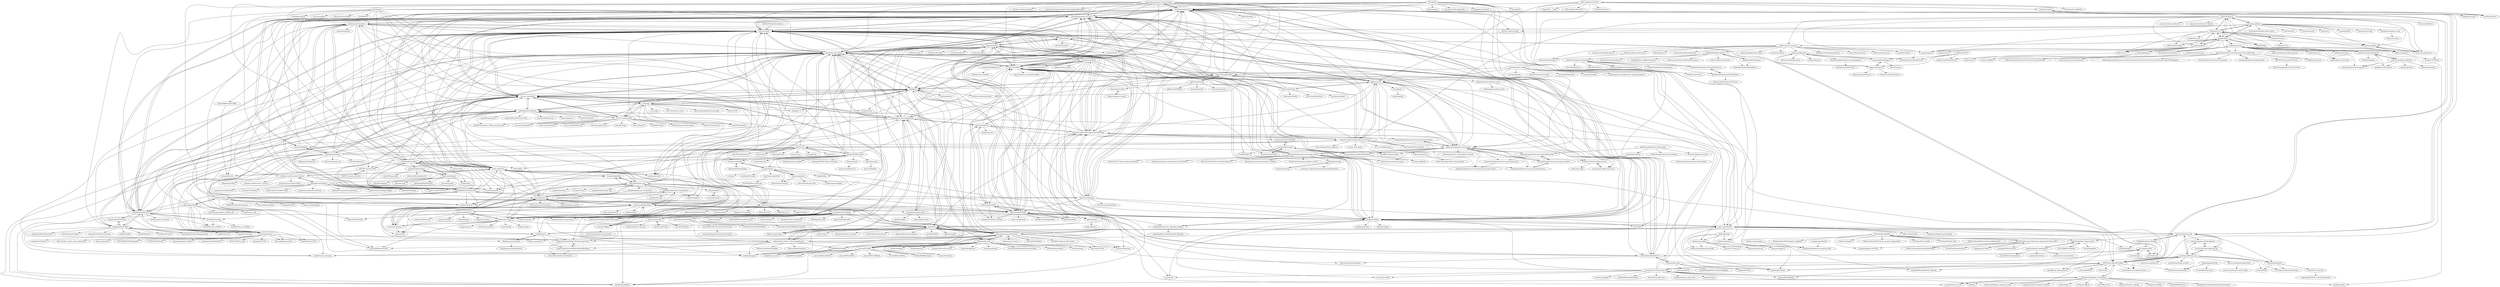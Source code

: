 digraph G {
"alecjacobson/common-3d-test-models" -> "nmwsharp/polyscope"
"alecjacobson/common-3d-test-models" -> "nmwsharp/geometry-central"
"alecjacobson/common-3d-test-models" -> "mitsuba-renderer/mitsuba2" ["e"=1]
"alecjacobson/common-3d-test-models" -> "mlivesu/cinolib"
"alecjacobson/common-3d-test-models" -> "pmp-library/pmp-library"
"alecjacobson/common-3d-test-models" -> "HTDerekLiu/BlenderToolbox"
"alecjacobson/common-3d-test-models" -> "hhoppe/Mesh-processing-library"
"alecjacobson/common-3d-test-models" -> "madmann91/bvh" ["e"=1]
"alecjacobson/common-3d-test-models" -> "mitsuba-renderer/mitsuba3" ["e"=1]
"alecjacobson/common-3d-test-models" -> "alecjacobson/gptoolbox"
"alecjacobson/common-3d-test-models" -> "libigl/libigl"
"alecjacobson/common-3d-test-models" -> "InteractiveComputerGraphics/PositionBasedDynamics" ["e"=1]
"alecjacobson/common-3d-test-models" -> "Yixin-Hu/TetWild"
"alecjacobson/common-3d-test-models" -> "alecjacobson/geometry-processing"
"alecjacobson/common-3d-test-models" -> "rgl-epfl/differentiable-sdf-rendering" ["e"=1]
"artem-ogre/CDT" -> "jhasse/poly2tri"
"artem-ogre/CDT" -> "mlivesu/cinolib"
"artem-ogre/CDT" -> "pmp-library/pmp-library"
"artem-ogre/CDT" -> "nmwsharp/geometry-central"
"artem-ogre/CDT" -> "delfrrr/delaunator-cpp"
"artem-ogre/CDT" -> "nschloe/optimesh" ["e"=1]
"artem-ogre/CDT" -> "mapbox/earcut.hpp"
"artem-ogre/CDT" -> "wildmeshing/fTetWild"
"artem-ogre/CDT" -> "jbuckmccready/CavalierContours"
"artem-ogre/CDT" -> "msokalski/delabella"
"artem-ogre/CDT" -> "cnr-isti-vclab/vcglib"
"artem-ogre/CDT" -> "nmwsharp/polyscope"
"artem-ogre/CDT" -> "gcherchi/FastAndRobustMeshArrangements"
"artem-ogre/CDT" -> "msteinbeck/tinyspline"
"artem-ogre/CDT" -> "madmann91/bvh" ["e"=1]
"BrunoLevy/geogram" -> "nmwsharp/polyscope"
"BrunoLevy/geogram" -> "pmp-library/pmp-library"
"BrunoLevy/geogram" -> "nmwsharp/geometry-central"
"BrunoLevy/geogram" -> "mlivesu/cinolib"
"BrunoLevy/geogram" -> "BrunoLevy/GraphiteThree"
"BrunoLevy/geogram" -> "madmann91/bvh" ["e"=1]
"BrunoLevy/geogram" -> "patr-schm/TinyAD"
"BrunoLevy/geogram" -> "wildmeshing/fTetWild"
"BrunoLevy/geogram" -> "GeometryCollective/boundary-first-flattening"
"BrunoLevy/geogram" -> "alecjacobson/common-3d-test-models"
"BrunoLevy/geogram" -> "Yixin-Hu/TetWild"
"BrunoLevy/geogram" -> "polyfem/polyfem"
"BrunoLevy/geogram" -> "jpcy/xatlas"
"BrunoLevy/geogram" -> "libigl/libigl"
"BrunoLevy/geogram" -> "davideberly/GeometricTools"
"DGtal-team/DGtal" -> "DGtal-team/DGtalTools"
"DGtal-team/DGtal" -> "mlivesu/cinolib"
"DGtal-team/DGtal" -> "dgpdec/course"
"DGtal-team/DGtal" -> "nmwsharp/geometry-central"
"DGtal-team/DGtal" -> "tysonbrochu/eltopo"
"DGtal-team/DGtal" -> "pmp-library/pmp-library"
"DGtal-team/DGtal" -> "nmwsharp/polyscope"
"DGtal-team/DGtal" -> "dcoeurjo/VolGallery"
"DGtal-team/DGtal" -> "avaxman/DirectionalFieldSynthesis"
"Forceflow/trimesh2" -> "Forceflow/cuda_voxelizer" ["e"=1]
"Forceflow/trimesh2" -> "Forceflow/ooc_svo_builder" ["e"=1]
"Forceflow/trimesh2" -> "LiangliangNan/Easy3D"
"ashwin/gStar4D" -> "ashwin/gDel3D"
"christopherbatty/SDFGen" -> "armory3d/sdfgen"
"christopherbatty/SDFGen" -> "hhoppe/Mesh-processing-library"
"christopherbatty/SDFGen" -> "marian42/mesh_to_sdf" ["e"=1]
"christopherbatty/SDFGen" -> "portsmouth/snelly"
"christopherbatty/SDFGen" -> "InteractiveComputerGraphics/Discregrid" ["e"=1]
"christopherbatty/SDFGen" -> "lighttransport/nanort" ["e"=1]
"christopherbatty/SDFGen" -> "davidstutz/mesh-voxelization" ["e"=1]
"christopherbatty/SDFGen" -> "tunabrain/sparse-voxel-octrees" ["e"=1]
"christopherbatty/SDFGen" -> "jpcy/xatlas"
"christopherbatty/SDFGen" -> "NVIDIA/gvdb-voxels" ["e"=1]
"christopherbatty/SDFGen" -> "rlguy/GridFluidSim3D" ["e"=1]
"christopherbatty/SDFGen" -> "huwb/volsample" ["e"=1]
"christopherbatty/SDFGen" -> "christopherbatty/Fluid3D"
"christopherbatty/SDFGen" -> "TheRealMJP/DeferredTexturing" ["e"=1]
"christopherbatty/SDFGen" -> "prideout/heman" ["e"=1]
"ddiakopoulos/tinyply" -> "nmwsharp/happly"
"ddiakopoulos/tinyply" -> "pmp-library/pmp-library"
"ddiakopoulos/tinyply" -> "cnr-isti-vclab/vcglib"
"ddiakopoulos/tinyply" -> "Forceflow/trimesh2"
"ddiakopoulos/tinyply" -> "nmwsharp/geometry-central"
"ddiakopoulos/tinyply" -> "mkazhdan/PoissonRecon"
"ddiakopoulos/tinyply" -> "hhoppe/Mesh-processing-library"
"ddiakopoulos/tinyply" -> "brandonpelfrey/Fast-BVH" ["e"=1]
"ddiakopoulos/tinyply" -> "mlivesu/cinolib"
"ddiakopoulos/tinyply" -> "kzampog/cilantro"
"ddiakopoulos/tinyply" -> "ddiakopoulos/tinygizmo" ["e"=1]
"ddiakopoulos/tinyply" -> "InteractiveComputerGraphics/Discregrid" ["e"=1]
"ddiakopoulos/tinyply" -> "dthuerck/mapmap_cpu" ["e"=1]
"ddiakopoulos/tinyply" -> "nmoehrle/mvs-texturing" ["e"=1]
"ddiakopoulos/tinyply" -> "Forceflow/libmorton" ["e"=1]
"gabyx/ApproxMVBB" -> "pmp-library/pmp-library"
"gabyx/ApproxMVBB" -> "kzampog/cilantro"
"gabyx/ApproxMVBB" -> "ethz-asl/libpointmatcher" ["e"=1]
"gabyx/ApproxMVBB" -> "mlivesu/cinolib"
"gabyx/ApproxMVBB" -> "LiangliangNan/Easy3D"
"gabyx/ApproxMVBB" -> "nmellado/Super4PCS" ["e"=1]
"gabyx/ApproxMVBB" -> "LidarPerception/object_builders_lib"
"gabyx/ApproxMVBB" -> "juj/MathGeoLib"
"gabyx/ApproxMVBB" -> "Forceflow/cuda_voxelizer" ["e"=1]
"gabyx/ApproxMVBB" -> "sdmiller/cpu_tsdf" ["e"=1]
"greenm01/poly2tri" -> "jhasse/poly2tri"
"greenm01/poly2tri" -> "raptor/clip2tri"
"greenm01/poly2tri" -> "mapbox/earcut.hpp"
"greenm01/poly2tri" -> "ivanfratric/polypartition"
"greenm01/poly2tri" -> "delfrrr/delaunator-cpp"
"hhoppe/Mesh-processing-library" -> "pmp-library/pmp-library"
"hhoppe/Mesh-processing-library" -> "mlivesu/cinolib"
"hhoppe/Mesh-processing-library" -> "cnr-isti-vclab/vcglib"
"hhoppe/Mesh-processing-library" -> "christopherbatty/SDFGen"
"hhoppe/Mesh-processing-library" -> "mkazhdan/PoissonRecon"
"hhoppe/Mesh-processing-library" -> "hjwdzh/ManifoldPlus" ["e"=1]
"hhoppe/Mesh-processing-library" -> "nmwsharp/geometry-central"
"hhoppe/Mesh-processing-library" -> "songrun/SeamAwareDecimater"
"hhoppe/Mesh-processing-library" -> "sp4cerat/Fast-Quadric-Mesh-Simplification"
"hhoppe/Mesh-processing-library" -> "liminchen/OptCuts"
"hhoppe/Mesh-processing-library" -> "nmwsharp/polyscope"
"hhoppe/Mesh-processing-library" -> "Yixin-Hu/TetWild"
"hhoppe/Mesh-processing-library" -> "madmann91/bvh" ["e"=1]
"hhoppe/Mesh-processing-library" -> "jpcy/xatlas"
"hhoppe/Mesh-processing-library" -> "sgsellan/gpytoolbox"
"jeremyong/klein" -> "wolftype/versor"
"jeremyong/klein" -> "enkimute/ganja.js"
"jeremyong/klein" -> "jeremyong/gal"
"jeremyong/klein" -> "vincentnozick/garamon"
"jeremyong/klein" -> "mitsuba-renderer/enoki" ["e"=1]
"jeremyong/klein" -> "eatingtomatoes/pure_simd"
"jeremyong/klein" -> "pygae/clifford"
"jeremyong/klein" -> "EricLengyel/Terathon-Math-Library" ["e"=1]
"jeremyong/klein" -> "nfrechette/rtm" ["e"=1]
"jeremyong/klein" -> "VcDevel/std-simd" ["e"=1]
"jeremyong/klein" -> "mlivesu/cinolib"
"jeremyong/klein" -> "jfalcou/eve" ["e"=1]
"jeremyong/klein" -> "nemequ/hedley" ["e"=1]
"jeremyong/klein" -> "lighttransport/nanort" ["e"=1]
"jeremyong/klein" -> "eliaskosunen/scnlib" ["e"=1]
"mkazhdan/PoissonRecon" -> "nmoehrle/mvs-texturing" ["e"=1]
"mkazhdan/PoissonRecon" -> "simonfuhrmann/mve" ["e"=1]
"mkazhdan/PoissonRecon" -> "cnr-isti-vclab/vcglib"
"mkazhdan/PoissonRecon" -> "cdcseacave/openMVS" ["e"=1]
"mkazhdan/PoissonRecon" -> "openMVG/awesome_3DReconstruction_list" ["e"=1]
"mkazhdan/PoissonRecon" -> "libigl/libigl"
"mkazhdan/PoissonRecon" -> "LiangliangNan/PolyFit"
"mkazhdan/PoissonRecon" -> "hhoppe/Mesh-processing-library"
"mkazhdan/PoissonRecon" -> "qianyizh/ElasticReconstruction" ["e"=1]
"mkazhdan/PoissonRecon" -> "cnr-isti-vclab/meshlab"
"mkazhdan/PoissonRecon" -> "niessner/BundleFusion" ["e"=1]
"mkazhdan/PoissonRecon" -> "kysucix/gipuma" ["e"=1]
"mkazhdan/PoissonRecon" -> "hjwdzh/ManifoldPlus" ["e"=1]
"mkazhdan/PoissonRecon" -> "kzampog/cilantro"
"mkazhdan/PoissonRecon" -> "IntelVCL/Open3D" ["e"=1]
"nickgildea/ng_mesh" -> "lihy96/MeshSimplify"
"pmp-library/pmp-library" -> "mlivesu/cinolib"
"pmp-library/pmp-library" -> "nmwsharp/geometry-central"
"pmp-library/pmp-library" -> "nmwsharp/polyscope"
"pmp-library/pmp-library" -> "LiangliangNan/Easy3D"
"pmp-library/pmp-library" -> "Yixin-Hu/TetWild"
"pmp-library/pmp-library" -> "artem-ogre/CDT"
"pmp-library/pmp-library" -> "hhoppe/Mesh-processing-library"
"pmp-library/pmp-library" -> "cnr-isti-vclab/vcglib"
"pmp-library/pmp-library" -> "GeometryCollective/boundary-first-flattening"
"pmp-library/pmp-library" -> "libigl/libigl"
"pmp-library/pmp-library" -> "jpcy/xatlas"
"pmp-library/pmp-library" -> "nschloe/optimesh" ["e"=1]
"pmp-library/pmp-library" -> "gilbo/cork"
"pmp-library/pmp-library" -> "hjwdzh/QuadriFlow"
"pmp-library/pmp-library" -> "BrunoLevy/geogram"
"qhull/qhull" -> "akuukka/quickhull" ["e"=1]
"qhull/qhull" -> "nmwsharp/geometry-central"
"qhull/qhull" -> "cnr-isti-vclab/vcglib"
"qhull/qhull" -> "gilbo/cork"
"qhull/qhull" -> "pmp-library/pmp-library"
"qhull/qhull" -> "mkazhdan/PoissonRecon"
"qhull/qhull" -> "mlivesu/cinolib"
"qhull/qhull" -> "mariusmuja/flann" ["e"=1]
"qhull/qhull" -> "gaschler/bounding-mesh"
"qhull/qhull" -> "karimnaaji/3d-quickhull" ["e"=1]
"qhull/qhull" -> "CGAL/cgal"
"qhull/qhull" -> "davideberly/GeometricTools"
"qhull/qhull" -> "LiangliangNan/Easy3D"
"qhull/qhull" -> "LiangliangNan/PolyFit"
"qhull/qhull" -> "danfis/libccd" ["e"=1]
"libigl/libigl" -> "CGAL/cgal"
"libigl/libigl" -> "pmp-library/pmp-library"
"libigl/libigl" -> "cnr-isti-vclab/meshlab"
"libigl/libigl" -> "nmwsharp/polyscope"
"libigl/libigl" -> "cnr-isti-vclab/vcglib"
"libigl/libigl" -> "embree/embree" ["e"=1]
"libigl/libigl" -> "mkazhdan/PoissonRecon"
"libigl/libigl" -> "mmp/pbrt-v3" ["e"=1]
"libigl/libigl" -> "nmwsharp/geometry-central"
"libigl/libigl" -> "zeux/meshoptimizer" ["e"=1]
"libigl/libigl" -> "jlblancoc/nanoflann" ["e"=1]
"libigl/libigl" -> "alecjacobson/gptoolbox"
"libigl/libigl" -> "jpcy/xatlas"
"libigl/libigl" -> "assimp/assimp" ["e"=1]
"libigl/libigl" -> "mitsuba-renderer/mitsuba2" ["e"=1]
"nmwsharp/polyscope" -> "nmwsharp/geometry-central"
"nmwsharp/polyscope" -> "mlivesu/cinolib"
"nmwsharp/polyscope" -> "pmp-library/pmp-library"
"nmwsharp/polyscope" -> "Yixin-Hu/TetWild"
"nmwsharp/polyscope" -> "libigl/libigl"
"nmwsharp/polyscope" -> "nmwsharp/potpourri3d"
"nmwsharp/polyscope" -> "BrunoLevy/geogram"
"nmwsharp/polyscope" -> "LiangliangNan/Easy3D"
"nmwsharp/polyscope" -> "polyfem/polyfem"
"nmwsharp/polyscope" -> "alecjacobson/common-3d-test-models"
"nmwsharp/polyscope" -> "nmwsharp/happly"
"nmwsharp/polyscope" -> "patr-schm/TinyAD"
"nmwsharp/polyscope" -> "HTDerekLiu/BlenderToolbox"
"nmwsharp/polyscope" -> "mitsuba-renderer/enoki" ["e"=1]
"nmwsharp/polyscope" -> "PyMesh/PyMesh" ["e"=1]
"JuliaSmoothOptimizers/Krylov.jl" -> "JuliaSmoothOptimizers/LinearOperators.jl"
"JuliaSmoothOptimizers/Krylov.jl" -> "JuliaLinearAlgebra/IterativeSolvers.jl"
"JuliaSmoothOptimizers/Krylov.jl" -> "JuliaSmoothOptimizers/NLPModels.jl"
"JuliaSmoothOptimizers/Krylov.jl" -> "chriscoey/Hypatia.jl" ["e"=1]
"JuliaSmoothOptimizers/Krylov.jl" -> "Jutho/KrylovKit.jl" ["e"=1]
"JuliaSmoothOptimizers/Krylov.jl" -> "JuliaLinearAlgebra/LinearMaps.jl"
"cnr-isti-vclab/meshlab" -> "cnr-isti-vclab/vcglib"
"cnr-isti-vclab/meshlab" -> "libigl/libigl"
"cnr-isti-vclab/meshlab" -> "CloudCompare/CloudCompare" ["e"=1]
"cnr-isti-vclab/meshlab" -> "CGAL/cgal"
"cnr-isti-vclab/meshlab" -> "cdcseacave/openMVS" ["e"=1]
"cnr-isti-vclab/meshlab" -> "colmap/colmap" ["e"=1]
"cnr-isti-vclab/meshlab" -> "mkazhdan/PoissonRecon"
"cnr-isti-vclab/meshlab" -> "PointCloudLibrary/pcl" ["e"=1]
"cnr-isti-vclab/meshlab" -> "openMVG/openMVG" ["e"=1]
"cnr-isti-vclab/meshlab" -> "intel-isl/Open3D" ["e"=1]
"cnr-isti-vclab/meshlab" -> "mikedh/trimesh" ["e"=1]
"cnr-isti-vclab/meshlab" -> "alicevision/meshroom" ["e"=1]
"cnr-isti-vclab/meshlab" -> "cnr-isti-vclab/PyMeshLab" ["e"=1]
"cnr-isti-vclab/meshlab" -> "openMVG/awesome_3DReconstruction_list" ["e"=1]
"cnr-isti-vclab/meshlab" -> "alicevision/AliceVision" ["e"=1]
"GeometryCollective/geometry-processing-js" -> "rohan-sawhney/linear-algebra-js"
"GeometryCollective/geometry-processing-js" -> "dgpdec/course"
"GeometryCollective/geometry-processing-js" -> "nmwsharp/geometry-central"
"GeometryCollective/geometry-processing-js" -> "GeometryCollective/boundary-first-flattening"
"GeometryCollective/geometry-processing-js" -> "cmu-geometry/ddg-exercises-js"
"GeometryCollective/geometry-processing-js" -> "nmwsharp/polyscope"
"GeometryCollective/geometry-processing-js" -> "pmp-library/pmp-library"
"GeometryCollective/geometry-processing-js" -> "mlivesu/cinolib"
"GeometryCollective/geometry-processing-js" -> "pboyer/verb"
"GeometryCollective/geometry-processing-js" -> "cnr-isti-vclab/HexaLab"
"GeometryCollective/geometry-processing-js" -> "alecjacobson/geometry-processing"
"GeometryCollective/geometry-processing-js" -> "nmwsharp/DDGSpring2016"
"GeometryCollective/geometry-processing-js" -> "donalffons/opencascade.js" ["e"=1]
"GeometryCollective/geometry-processing-js" -> "compas-dev/compas" ["e"=1]
"GeometryCollective/geometry-processing-js" -> "nmwsharp/happly"
"danielepanozzo/cg" -> "danielepanozzo/gp"
"Thekla/thekla_atlas" -> "ands/lightmapper" ["e"=1]
"Thekla/thekla_atlas" -> "Microsoft/UVAtlas" ["e"=1]
"Thekla/thekla_atlas" -> "jpcy/xatlas"
"Thekla/thekla_atlas" -> "prideout/aobaker" ["e"=1]
"Thekla/thekla_atlas" -> "microsoft/UVAtlas"
"Thekla/thekla_atlas" -> "Thekla/hlslparser" ["e"=1]
"Thekla/thekla_atlas" -> "ands/seamoptimizer" ["e"=1]
"Thekla/thekla_atlas" -> "TheRealMJP/BakingLab" ["e"=1]
"Thekla/thekla_atlas" -> "castano/nvidia-texture-tools" ["e"=1]
"Thekla/thekla_atlas" -> "kayru/Probulator" ["e"=1]
"Thekla/thekla_atlas" -> "songrun/SeamAwareDecimater"
"Thekla/thekla_atlas" -> "dariomanesku/cmft" ["e"=1]
"Thekla/thekla_atlas" -> "GameTechDev/MaskedOcclusionCulling" ["e"=1]
"Thekla/thekla_atlas" -> "thefranke/dirtchamber" ["e"=1]
"Thekla/thekla_atlas" -> "darksylinc/betsy" ["e"=1]
"neverhood311/Stop-motion-OBJ" -> "HTDerekLiu/BlenderToolbox"
"neverhood311/Stop-motion-OBJ" -> "uhlik/bpy" ["e"=1]
"neverhood311/Stop-motion-OBJ" -> "yuki-koyama/blender-cli-rendering"
"neverhood311/Stop-motion-OBJ" -> "wildmeshing/fTetWild"
"neverhood311/Stop-motion-OBJ" -> "ipc-sim/IPC" ["e"=1]
"neverhood311/Stop-motion-OBJ" -> "pKrime/brignet" ["e"=1]
"neverhood311/Stop-motion-OBJ" -> "Yixin-Hu/TetWild"
"neverhood311/Stop-motion-OBJ" -> "aresdevo/animaide" ["e"=1]
"neverhood311/Stop-motion-OBJ" -> "rabbityl/DeformingThings4D" ["e"=1]
"neverhood311/Stop-motion-OBJ" -> "ipc-sim/ipc-toolkit" ["e"=1]
"neverhood311/Stop-motion-OBJ" -> "polyfem/polyfem"
"neverhood311/Stop-motion-OBJ" -> "theodorekim/HOBAKv1" ["e"=1]
"neverhood311/Stop-motion-OBJ" -> "nmwsharp/polyscope"
"neverhood311/Stop-motion-OBJ" -> "Symstract/modifier_list" ["e"=1]
"neverhood311/Stop-motion-OBJ" -> "nghorbani/human_body_prior" ["e"=1]
"CGAL/cgal" -> "libigl/libigl"
"CGAL/cgal" -> "cnr-isti-vclab/meshlab"
"CGAL/cgal" -> "PointCloudLibrary/pcl" ["e"=1]
"CGAL/cgal" -> "cnr-isti-vclab/vcglib"
"CGAL/cgal" -> "openscenegraph/OpenSceneGraph" ["e"=1]
"CGAL/cgal" -> "pmp-library/pmp-library"
"CGAL/cgal" -> "assimp/assimp" ["e"=1]
"CGAL/cgal" -> "Kitware/VTK" ["e"=1]
"CGAL/cgal" -> "openMVG/openMVG" ["e"=1]
"CGAL/cgal" -> "mmp/pbrt-v3" ["e"=1]
"CGAL/cgal" -> "mkazhdan/PoissonRecon"
"CGAL/cgal" -> "g-truc/glm" ["e"=1]
"CGAL/cgal" -> "ceres-solver/ceres-solver" ["e"=1]
"CGAL/cgal" -> "cdcseacave/openMVS" ["e"=1]
"CGAL/cgal" -> "CloudCompare/CloudCompare" ["e"=1]
"pboyer/verb" -> "pboyer/flood"
"pboyer/verb" -> "xibyte/jsketcher" ["e"=1]
"pboyer/verb" -> "mcneel/rhino3dm" ["e"=1]
"pboyer/verb" -> "GeometryCollective/geometry-processing-js"
"pboyer/verb" -> "donalffons/opencascade.js" ["e"=1]
"pboyer/verb" -> "orbingol/NURBS-Python"
"pboyer/verb" -> "libfive/libfive" ["e"=1]
"pboyer/verb" -> "evanw/csg.js" ["e"=1]
"pboyer/verb" -> "ricosjp/truck" ["e"=1]
"pboyer/verb" -> "tpaviot/oce" ["e"=1]
"pboyer/verb" -> "pradeep-pyro/tinynurbs"
"pboyer/verb" -> "mcneel/opennurbs" ["e"=1]
"pboyer/verb" -> "SINTEF-Geometry/SISL"
"pboyer/verb" -> "OpenWebCAD/node-occ" ["e"=1]
"pboyer/verb" -> "yiskang/libnurbs"
"delfrrr/delaunator-cpp" -> "msokalski/delabella"
"delfrrr/delaunator-cpp" -> "jhasse/poly2tri"
"delfrrr/delaunator-cpp" -> "mapbox/earcut.hpp"
"delfrrr/delaunator-cpp" -> "artem-ogre/CDT"
"delfrrr/delaunator-cpp" -> "abellgithub/delaunator-cpp"
"delfrrr/delaunator-cpp" -> "mapbox/delaunator" ["e"=1]
"delfrrr/delaunator-cpp" -> "ivanfratric/polypartition"
"delfrrr/delaunator-cpp" -> "bl4ckb0ne/delaunay-triangulation"
"delfrrr/delaunator-cpp" -> "mlivesu/cinolib"
"delfrrr/delaunator-cpp" -> "Bl4ckb0ne/delaunay-triangulation"
"delfrrr/delaunator-cpp" -> "greenm01/poly2tri"
"delfrrr/delaunator-cpp" -> "ashwin/gDel3D"
"delfrrr/delaunator-cpp" -> "MmgTools/mmg"
"delfrrr/delaunator-cpp" -> "pmp-library/pmp-library"
"delfrrr/delaunator-cpp" -> "JCash/voronoi" ["e"=1]
"JuliaManifolds/Manifolds.jl" -> "JuliaManifolds/Manopt.jl"
"JuliaManifolds/Manifolds.jl" -> "JuliaManifolds/ManifoldsBase.jl"
"JuliaManifolds/Manifolds.jl" -> "SciML/ExponentialUtilities.jl"
"JuliaManifolds/Manifolds.jl" -> "JuliaSmoothOptimizers/Krylov.jl"
"JuliaManifolds/Manifolds.jl" -> "JuliaDiff/AbstractDifferentiation.jl" ["e"=1]
"JuliaManifolds/Manifolds.jl" -> "JuliaGaussianProcesses/KernelFunctions.jl" ["e"=1]
"JuliaManifolds/Manifolds.jl" -> "cscherrer/MeasureTheory.jl" ["e"=1]
"alecjacobson/gptoolbox" -> "Yixin-Hu/TetWild"
"alecjacobson/gptoolbox" -> "mattools/matGeom"
"alecjacobson/gptoolbox" -> "nmwsharp/geometry-central"
"alecjacobson/gptoolbox" -> "libigl/libigl"
"alecjacobson/gptoolbox" -> "HTDerekLiu/BlenderToolbox"
"alecjacobson/gptoolbox" -> "nmwsharp/polyscope"
"alecjacobson/gptoolbox" -> "dgpdec/course"
"alecjacobson/gptoolbox" -> "alecjacobson/geometry-processing"
"alecjacobson/gptoolbox" -> "odedstein/sgi-introduction-course"
"alecjacobson/gptoolbox" -> "MarcoAttene/MeshFix-V2.1"
"alecjacobson/gptoolbox" -> "pmp-library/pmp-library"
"alecjacobson/gptoolbox" -> "mlivesu/cinolib"
"alecjacobson/gptoolbox" -> "polyfem/polyfem"
"alecjacobson/gptoolbox" -> "GeometryCollective/boundary-first-flattening"
"alecjacobson/gptoolbox" -> "hhoppe/Mesh-processing-library"
"cnr-isti-vclab/vcglib" -> "cnr-isti-vclab/meshlab"
"cnr-isti-vclab/vcglib" -> "mlivesu/cinolib"
"cnr-isti-vclab/vcglib" -> "pmp-library/pmp-library"
"cnr-isti-vclab/vcglib" -> "mkazhdan/PoissonRecon"
"cnr-isti-vclab/vcglib" -> "libigl/libigl"
"cnr-isti-vclab/vcglib" -> "hhoppe/Mesh-processing-library"
"cnr-isti-vclab/vcglib" -> "nmwsharp/geometry-central"
"cnr-isti-vclab/vcglib" -> "LiangliangNan/Easy3D"
"cnr-isti-vclab/vcglib" -> "sp4cerat/Fast-Quadric-Mesh-Simplification"
"cnr-isti-vclab/vcglib" -> "CGAL/cgal"
"cnr-isti-vclab/vcglib" -> "nmwsharp/polyscope"
"cnr-isti-vclab/vcglib" -> "kzampog/cilantro"
"cnr-isti-vclab/vcglib" -> "davideberly/GeometricTools"
"cnr-isti-vclab/vcglib" -> "ddiakopoulos/tinyply"
"cnr-isti-vclab/vcglib" -> "songrun/SeamAwareDecimater"
"kzampog/cilantro" -> "ethz-asl/libpointmatcher" ["e"=1]
"kzampog/cilantro" -> "MIT-SPARK/TEASER-plusplus" ["e"=1]
"kzampog/cilantro" -> "nmellado/Super4PCS" ["e"=1]
"kzampog/cilantro" -> "STORM-IRIT/OpenGR" ["e"=1]
"kzampog/cilantro" -> "andyzeng/3dmatch-toolbox" ["e"=1]
"kzampog/cilantro" -> "puzzlepaint/surfelmeshing" ["e"=1]
"kzampog/cilantro" -> "SMRT-AIST/fast_gicp" ["e"=1]
"kzampog/cilantro" -> "LiangliangNan/PolyFit"
"kzampog/cilantro" -> "mp3guy/ICPCUDA" ["e"=1]
"kzampog/cilantro" -> "LiangliangNan/Easy3D"
"kzampog/cilantro" -> "weigao95/surfelwarp" ["e"=1]
"kzampog/cilantro" -> "ethz-asl/robust_point_cloud_registration" ["e"=1]
"kzampog/cilantro" -> "neka-nat/probreg" ["e"=1]
"kzampog/cilantro" -> "jlblancoc/nanoflann" ["e"=1]
"kzampog/cilantro" -> "mkazhdan/PoissonRecon"
"microsoft/UVAtlas" -> "jpcy/xatlas"
"microsoft/UVAtlas" -> "Thekla/thekla_atlas"
"microsoft/UVAtlas" -> "microsoft/DirectXMesh" ["e"=1]
"microsoft/UVAtlas" -> "microsoft/DirectXTex" ["e"=1]
"microsoft/UVAtlas" -> "microsoft/DirectXMath" ["e"=1]
"microsoft/UVAtlas" -> "liminchen/OptCuts"
"microsoft/UVAtlas" -> "ands/lightmapper" ["e"=1]
"microsoft/UVAtlas" -> "kayru/Probulator" ["e"=1]
"microsoft/UVAtlas" -> "microsoft/DirectXTK12" ["e"=1]
"microsoft/UVAtlas" -> "hjwdzh/ManifoldPlus" ["e"=1]
"microsoft/UVAtlas" -> "nmoehrle/mvs-texturing" ["e"=1]
"microsoft/UVAtlas" -> "TheRealMJP/BakingLab" ["e"=1]
"microsoft/UVAtlas" -> "GeometryCollective/boundary-first-flattening"
"chakravala/Reduce.jl" -> "symengine/SymEngine.jl"
"chakravala/Reduce.jl" -> "jlapeyre/Symata.jl"
"chakravala/Reduce.jl" -> "JuliaSymbolics/SymbolicUtils.jl" ["e"=1]
"chakravala/Reduce.jl" -> "HarrisonGrodin/Rewrite.jl"
"chakravala/Reduce.jl" -> "JuliaLinearAlgebra/GenericLinearAlgebra.jl"
"chakravala/Reduce.jl" -> "thofma/Hecke.jl" ["e"=1]
"f3d-app/f3d" -> "fougue/mayo" ["e"=1]
"f3d-app/f3d" -> "Open-Cascade-SAS/OCCT" ["e"=1]
"f3d-app/f3d" -> "nschloe/meshio" ["e"=1]
"f3d-app/f3d" -> "MmgTools/mmg"
"f3d-app/f3d" -> "polyfem/polyfem"
"f3d-app/f3d" -> "pmp-library/pmp-library"
"f3d-app/f3d" -> "MarcoAttene/MeshFix-V2.1"
"f3d-app/f3d" -> "Jaysmito101/TerraForge3D" ["e"=1]
"f3d-app/f3d" -> "GLVis/glvis" ["e"=1]
"f3d-app/f3d" -> "wildmeshing/fTetWild"
"f3d-app/f3d" -> "donalffons/opencascade.js" ["e"=1]
"f3d-app/f3d" -> "nmwsharp/polyscope"
"f3d-app/f3d" -> "adriengivry/Overload" ["e"=1]
"f3d-app/f3d" -> "davideberly/GeometricTools"
"f3d-app/f3d" -> "fstl-app/fstl"
"msteinbeck/tinyspline" -> "pradeep-pyro/tinynurbs"
"msteinbeck/tinyspline" -> "bgrimstad/splinter"
"msteinbeck/tinyspline" -> "mlivesu/cinolib"
"msteinbeck/tinyspline" -> "pmp-library/pmp-library"
"msteinbeck/tinyspline" -> "nmwsharp/geometry-central"
"msteinbeck/tinyspline" -> "ttk592/spline" ["e"=1]
"msteinbeck/tinyspline" -> "artem-ogre/CDT"
"msteinbeck/tinyspline" -> "pantor/ruckig" ["e"=1]
"msteinbeck/tinyspline" -> "nmwsharp/polyscope"
"msteinbeck/tinyspline" -> "libfive/libfive" ["e"=1]
"msteinbeck/tinyspline" -> "davideberly/GeometricTools"
"msteinbeck/tinyspline" -> "ejmahler/SplineLibrary"
"msteinbeck/tinyspline" -> "cnr-isti-vclab/vcglib"
"msteinbeck/tinyspline" -> "orbingol/NURBS-Python"
"msteinbeck/tinyspline" -> "SINTEF-Geometry/SISL"
"portsmouth/Trinity" -> "portsmouth/snelly"
"jpcy/xatlas" -> "ands/lightmapper" ["e"=1]
"jpcy/xatlas" -> "Thekla/thekla_atlas"
"jpcy/xatlas" -> "microsoft/UVAtlas"
"jpcy/xatlas" -> "zeux/meshoptimizer" ["e"=1]
"jpcy/xatlas" -> "guillaumeblanc/ozz-animation" ["e"=1]
"jpcy/xatlas" -> "nem0/OpenFBX" ["e"=1]
"jpcy/xatlas" -> "sp4cerat/Fast-Quadric-Mesh-Simplification"
"jpcy/xatlas" -> "TheRealMJP/BakingLab" ["e"=1]
"jpcy/xatlas" -> "songrun/SeamAwareDecimater"
"jpcy/xatlas" -> "lighttransport/nanort" ["e"=1]
"jpcy/xatlas" -> "pmp-library/pmp-library"
"jpcy/xatlas" -> "jkuhlmann/cgltf" ["e"=1]
"jpcy/xatlas" -> "nfrechette/acl" ["e"=1]
"jpcy/xatlas" -> "BinomialLLC/basis_universal" ["e"=1]
"jpcy/xatlas" -> "CedricGuillemet/ImGuizmo" ["e"=1]
"yuki-koyama/blender-cli-rendering" -> "HTDerekLiu/BlenderToolbox"
"yuki-koyama/blender-cli-rendering" -> "panmari/stanford-shapenet-renderer" ["e"=1]
"yuki-koyama/blender-cli-rendering" -> "DIYer22/bpycv" ["e"=1]
"yuki-koyama/blender-cli-rendering" -> "NVlabs/nvdiffrast" ["e"=1]
"yuki-koyama/blender-cli-rendering" -> "ventusff/neurecon" ["e"=1]
"yuki-koyama/blender-cli-rendering" -> "mmatl/pyrender" ["e"=1]
"yuki-koyama/blender-cli-rendering" -> "marian42/mesh_to_sdf" ["e"=1]
"yuki-koyama/blender-cli-rendering" -> "neverhood311/Stop-motion-OBJ"
"yuki-koyama/blender-cli-rendering" -> "njanakiev/blender-scripting" ["e"=1]
"yuki-koyama/blender-cli-rendering" -> "ShichenLiu/SoftRas" ["e"=1]
"yuki-koyama/blender-cli-rendering" -> "hjwdzh/ManifoldPlus" ["e"=1]
"yuki-koyama/blender-cli-rendering" -> "DLR-RM/BlenderProc" ["e"=1]
"yuki-koyama/blender-cli-rendering" -> "YoungXIAO13/ObjectPoseEstimationSummary" ["e"=1]
"yuki-koyama/blender-cli-rendering" -> "weiaicunzai/blender_shapenet_render"
"yuki-koyama/blender-cli-rendering" -> "uhlik/bpy" ["e"=1]
"mlivesu/cinolib" -> "pmp-library/pmp-library"
"mlivesu/cinolib" -> "nmwsharp/geometry-central"
"mlivesu/cinolib" -> "nmwsharp/polyscope"
"mlivesu/cinolib" -> "polyfem/polyfem"
"mlivesu/cinolib" -> "artem-ogre/CDT"
"mlivesu/cinolib" -> "Yixin-Hu/TetWild"
"mlivesu/cinolib" -> "cnr-isti-vclab/vcglib"
"mlivesu/cinolib" -> "nschloe/optimesh" ["e"=1]
"mlivesu/cinolib" -> "pradeep-pyro/tinynurbs"
"mlivesu/cinolib" -> "hhoppe/Mesh-processing-library"
"mlivesu/cinolib" -> "madmann91/bvh" ["e"=1]
"mlivesu/cinolib" -> "wildmeshing/fTetWild"
"mlivesu/cinolib" -> "LiangliangNan/Easy3D"
"mlivesu/cinolib" -> "valette/ACVD"
"mlivesu/cinolib" -> "davideberly/GeometricTools"
"ivanfratric/polypartition" -> "mapbox/earcut.hpp"
"ivanfratric/polypartition" -> "jhasse/poly2tri"
"ivanfratric/polypartition" -> "greenm01/poly2tri"
"ivanfratric/polypartition" -> "delfrrr/delaunator-cpp"
"ivanfratric/polypartition" -> "artem-ogre/CDT"
"ivanfratric/polypartition" -> "memononen/libtess2"
"ivanfratric/polypartition" -> "Bl4ckb0ne/delaunay-triangulation"
"ivanfratric/polypartition" -> "songrun/SeamAwareDecimater"
"ivanfratric/polypartition" -> "mlivesu/cinolib"
"ivanfratric/polypartition" -> "gaschler/bounding-mesh"
"ivanfratric/polypartition" -> "john-chapman/im3d" ["e"=1]
"ivanfratric/polypartition" -> "ands/lightmapper" ["e"=1]
"ivanfratric/polypartition" -> "raptor/clip2tri"
"ivanfratric/polypartition" -> "jpcy/xatlas"
"ivanfratric/polypartition" -> "mokafolio/Tarp" ["e"=1]
"orbingol/NURBS-Python" -> "orbingol/geomdl-examples"
"orbingol/NURBS-Python" -> "orbingol/NURBS-Python_Examples"
"orbingol/NURBS-Python" -> "pradeep-pyro/tinynurbs"
"orbingol/NURBS-Python" -> "mcneel/opennurbs" ["e"=1]
"orbingol/NURBS-Python" -> "gismo/gismo"
"orbingol/NURBS-Python" -> "pboyer/verb"
"orbingol/NURBS-Python" -> "msteinbeck/tinyspline"
"orbingol/NURBS-Python" -> "rafavzqz/geopdes"
"orbingol/NURBS-Python" -> "MmgTools/mmg"
"orbingol/NURBS-Python" -> "dhermes/bezier"
"orbingol/NURBS-Python" -> "thibauts/b-spline"
"orbingol/NURBS-Python" -> "GrapeTec/T-SPLINE"
"orbingol/NURBS-Python" -> "mlivesu/cinolib"
"orbingol/NURBS-Python" -> "mcneel/rhino3dm" ["e"=1]
"orbingol/NURBS-Python" -> "Yixin-Hu/TetWild"
"dengwirda/mesh2d" -> "dengwirda/jigsaw-matlab"
"sp4cerat/Fast-Quadric-Mesh-Simplification" -> "songrun/SeamAwareDecimater"
"sp4cerat/Fast-Quadric-Mesh-Simplification" -> "Whinarn/UnityMeshSimplifier" ["e"=1]
"sp4cerat/Fast-Quadric-Mesh-Simplification" -> "jpcy/xatlas"
"sp4cerat/Fast-Quadric-Mesh-Simplification" -> "zeux/meshoptimizer" ["e"=1]
"sp4cerat/Fast-Quadric-Mesh-Simplification" -> "cnr-isti-vclab/vcglib"
"sp4cerat/Fast-Quadric-Mesh-Simplification" -> "hhoppe/Mesh-processing-library"
"sp4cerat/Fast-Quadric-Mesh-Simplification" -> "Whinarn/MeshDecimator" ["e"=1]
"sp4cerat/Fast-Quadric-Mesh-Simplification" -> "lihy96/MeshSimplify"
"sp4cerat/Fast-Quadric-Mesh-Simplification" -> "libigl/libigl"
"sp4cerat/Fast-Quadric-Mesh-Simplification" -> "GeometryCollective/boundary-first-flattening"
"sp4cerat/Fast-Quadric-Mesh-Simplification" -> "mkazhdan/PoissonRecon"
"sp4cerat/Fast-Quadric-Mesh-Simplification" -> "nmoehrle/mvs-texturing" ["e"=1]
"sp4cerat/Fast-Quadric-Mesh-Simplification" -> "pmp-library/pmp-library"
"sp4cerat/Fast-Quadric-Mesh-Simplification" -> "brandonpelfrey/Fast-BVH" ["e"=1]
"sp4cerat/Fast-Quadric-Mesh-Simplification" -> "ands/lightmapper" ["e"=1]
"nmwsharp/geometry-central" -> "nmwsharp/polyscope"
"nmwsharp/geometry-central" -> "mlivesu/cinolib"
"nmwsharp/geometry-central" -> "pmp-library/pmp-library"
"nmwsharp/geometry-central" -> "polyfem/polyfem"
"nmwsharp/geometry-central" -> "Yixin-Hu/TetWild"
"nmwsharp/geometry-central" -> "GeometryCollective/geometry-processing-js"
"nmwsharp/geometry-central" -> "wildmeshing/fTetWild"
"nmwsharp/geometry-central" -> "nschloe/optimesh" ["e"=1]
"nmwsharp/geometry-central" -> "artem-ogre/CDT"
"nmwsharp/geometry-central" -> "GeometryCollective/boundary-first-flattening"
"nmwsharp/geometry-central" -> "madmann91/bvh" ["e"=1]
"nmwsharp/geometry-central" -> "cnr-isti-vclab/vcglib"
"nmwsharp/geometry-central" -> "LiangliangNan/Easy3D"
"nmwsharp/geometry-central" -> "dgpdec/course"
"nmwsharp/geometry-central" -> "pradeep-pyro/tinynurbs"
"libigl/libigl-python-bindings" -> "skoch9/meshplot"
"libigl/libigl-python-bindings" -> "nmwsharp/potpourri3d"
"libigl/libigl-python-bindings" -> "pyvista/pyacvd"
"libigl/libigl-python-bindings" -> "pyvista/pymeshfix"
"QiujieDong/Mesh_Segmentation" -> "kugelrund/mesh_segmentation"
"QiujieDong/Mesh_Segmentation" -> "MIT-SPARK/PD-MeshNet"
"QiujieDong/Mesh_Segmentation" -> "dmsm/HodgeNet"
"gilbo/cork" -> "dabroz/csgjs-cpp"
"gilbo/cork" -> "stephanfr/Cork"
"gilbo/cork" -> "pmp-library/pmp-library"
"gilbo/cork" -> "VTREEM/Carve"
"gilbo/cork" -> "wildmeshing/fTetWild"
"gilbo/cork" -> "zippy84/vtkbool" ["e"=1]
"gilbo/cork" -> "mlivesu/cinolib"
"gilbo/cork" -> "sallesviana/MeshIntersection"
"gilbo/cork" -> "MmgTools/mmg"
"gilbo/cork" -> "MarcoAttene/MeshFix-V2.1"
"gilbo/cork" -> "christopherbatty/SDFGen"
"gilbo/cork" -> "elalish/manifold" ["e"=1]
"gilbo/cork" -> "cnr-isti-vclab/vcglib"
"gilbo/cork" -> "Maghoumi/CarveSharp" ["e"=1]
"gilbo/cork" -> "valette/ACVD"
"moble/quaternion" -> "moble/quaternionic"
"moble/quaternion" -> "KieranWynn/pyquaternion"
"moble/quaternion" -> "matthew-brett/transforms3d"
"moble/quaternion" -> "thomas-haslwanter/scikit-kinematics" ["e"=1]
"moble/quaternion" -> "rock-learning/pytransform3d"
"moble/quaternion" -> "petercorke/spatialmath-python" ["e"=1]
"moble/quaternion" -> "pygae/clifford"
"moble/quaternion" -> "moble/spherical_functions"
"moble/quaternion" -> "PhilJd/tf-quaternion"
"moble/quaternion" -> "Orkis-Research/Pytorch-Quaternion-Neural-Networks"
"moble/quaternion" -> "mmatl/pyrender" ["e"=1]
"moble/quaternion" -> "moble/spherical"
"DCBIA-OrthoLab/SlicerAutomatedDentalTools" -> "DCBIA-OrthoLab/SlicerDentalModelSeg"
"ErdanC/Tooth-and-alveolar-bone-segmentation-from-CBCT" -> "liangjiubujiu/CTooth"
"ErdanC/Tooth-and-alveolar-bone-segmentation-from-CBCT" -> "Tai-Hsien/MeshSegNet"
"ErdanC/Tooth-and-alveolar-bone-segmentation-from-CBCT" -> "DCBIA-OrthoLab/SlicerDentalModelSeg"
"ErdanC/Tooth-and-alveolar-bone-segmentation-from-CBCT" -> "ziyangyeh/TANet-Pytorch"
"ErdanC/Tooth-and-alveolar-bone-segmentation-from-CBCT" -> "59-lmq/ToothSegmentation"
"ErdanC/Tooth-and-alveolar-bone-segmentation-from-CBCT" -> "ZhangLingMing1/TSGCNet"
"CMU-Graphics/Scotty3D" -> "CMU-Graphics/DrawSVG"
"CMU-Graphics/Scotty3D" -> "cmu462/Scotty3D"
"CMU-Graphics/Scotty3D" -> "cmu462/DrawSVG"
"CMU-Graphics/Scotty3D" -> "TheNumbat/Lists"
"CMU-Graphics/Scotty3D" -> "LuisaGroup/LuisaRender" ["e"=1]
"CMU-Graphics/Scotty3D" -> "patr-schm/TinyAD"
"CMU-Graphics/Scotty3D" -> "dgpdec/course"
"CMU-Graphics/Scotty3D" -> "Ubpa/CMU_15_462" ["e"=1]
"CMU-Graphics/Scotty3D" -> "nmwsharp/polyscope"
"CMU-Graphics/Scotty3D" -> "odedstein/meshes"
"SINTEF-Geometry/SISL" -> "SINTEF-Geometry/GoTools"
"SINTEF-Geometry/SISL" -> "yiskang/libnurbs"
"SINTEF-Geometry/SISL" -> "mcneel/opennurbs" ["e"=1]
"enkimute/ganja.js" -> "pygae/clifford"
"enkimute/ganja.js" -> "jeremyong/klein"
"enkimute/ganja.js" -> "wolftype/versor"
"enkimute/ganja.js" -> "chakravala/Grassmann.jl"
"enkimute/ganja.js" -> "jeremyong/gal"
"enkimute/ganja.js" -> "pygae/galgebra"
"enkimute/ganja.js" -> "weshoke/versor.js"
"enkimute/ganja.js" -> "vincentnozick/garamon"
"enkimute/ganja.js" -> "pygae/pyganja"
"enkimute/ganja.js" -> "laffernandes/gatl"
"enkimute/ganja.js" -> "mourner/robust-predicates" ["e"=1]
"enkimute/ganja.js" -> "Prograf-UFF/TbGAL"
"enkimute/ganja.js" -> "jlaragonvera/Geometric-Algebra"
"enkimute/ganja.js" -> "GeometryCollective/geometry-processing-js"
"enkimute/ganja.js" -> "mourner/flatbush" ["e"=1]
"liminchen/OptCuts" -> "alecjacobson/geometry-processing-parameterization"
"liminchen/OptCuts" -> "Roipo/Autocuts"
"liminchen/OptCuts" -> "GeometryCollective/boundary-first-flattening"
"liminchen/OptCuts" -> "wildmeshing/TriWild"
"liminchen/OptCuts" -> "hhoppe/Mesh-processing-library"
"liminchen/OptCuts" -> "mlivesu/cinolib"
"pradeep-pyro/tinynurbs" -> "msteinbeck/tinyspline"
"pradeep-pyro/tinynurbs" -> "mcneel/opennurbs" ["e"=1]
"pradeep-pyro/tinynurbs" -> "mlivesu/cinolib"
"pradeep-pyro/tinynurbs" -> "yiskang/libnurbs"
"pradeep-pyro/tinynurbs" -> "SINTEF-Geometry/SISL"
"pradeep-pyro/tinynurbs" -> "nmwsharp/geometry-central"
"pradeep-pyro/tinynurbs" -> "OpenNURBS/OpenNURBS"
"pradeep-pyro/tinynurbs" -> "pmp-library/pmp-library"
"pradeep-pyro/tinynurbs" -> "polyfem/polyfem"
"pradeep-pyro/tinynurbs" -> "davideberly/GeometricTools"
"pradeep-pyro/tinynurbs" -> "cutdigital/mcut"
"pradeep-pyro/tinynurbs" -> "MeshInspector/MeshLib"
"pradeep-pyro/tinynurbs" -> "stepcode/stepcode" ["e"=1]
"pradeep-pyro/tinynurbs" -> "qnzhou/nanospline"
"pradeep-pyro/tinynurbs" -> "GrapeTec/T-SPLINE"
"christopherbatty/Fluid3D" -> "christopherbatty/VariationalViscosity3D"
"christopherbatty/Fluid3D" -> "christopherbatty/SimplexMesh"
"christopherbatty/Fluid3D" -> "christopherbatty/FluidRigidCoupling2D"
"LiangliangNan/Easy3D" -> "LiangliangNan/PolyFit"
"LiangliangNan/Easy3D" -> "pmp-library/pmp-library"
"LiangliangNan/Easy3D" -> "mlivesu/cinolib"
"LiangliangNan/Easy3D" -> "nmwsharp/polyscope"
"LiangliangNan/Easy3D" -> "nmwsharp/geometry-central"
"LiangliangNan/Easy3D" -> "kzampog/cilantro"
"LiangliangNan/Easy3D" -> "cnr-isti-vclab/vcglib"
"LiangliangNan/Easy3D" -> "hjwdzh/ManifoldPlus" ["e"=1]
"LiangliangNan/Easy3D" -> "hjwdzh/Manifold" ["e"=1]
"LiangliangNan/Easy3D" -> "Forceflow/trimesh2"
"LiangliangNan/Easy3D" -> "LiangliangNan/MVStudio"
"LiangliangNan/Easy3D" -> "mkazhdan/PoissonRecon"
"LiangliangNan/Easy3D" -> "Forceflow/cuda_voxelizer" ["e"=1]
"LiangliangNan/Easy3D" -> "libigl/libigl"
"LiangliangNan/Easy3D" -> "fwilliams/point-cloud-utils" ["e"=1]
"lihy96/MeshSimplify" -> "nickgildea/ng_mesh"
"lihy96/MeshSimplify" -> "leix28/Mesh-Simplify"
"lihy96/MeshSimplify" -> "songrun/SeamAwareDecimater"
"davideberly/GeometricTools" -> "mlivesu/cinolib"
"davideberly/GeometricTools" -> "pmp-library/pmp-library"
"davideberly/GeometricTools" -> "nmwsharp/geometry-central"
"davideberly/GeometricTools" -> "cnr-isti-vclab/vcglib"
"davideberly/GeometricTools" -> "pradeep-pyro/tinynurbs"
"davideberly/GeometricTools" -> "madmann91/bvh" ["e"=1]
"davideberly/GeometricTools" -> "juj/MathGeoLib"
"davideberly/GeometricTools" -> "LiangliangNan/Easy3D"
"davideberly/GeometricTools" -> "nmwsharp/polyscope"
"davideberly/GeometricTools" -> "gcherchi/FastAndRobustMeshArrangements"
"davideberly/GeometricTools" -> "msteinbeck/tinyspline"
"davideberly/GeometricTools" -> "artem-ogre/CDT"
"davideberly/GeometricTools" -> "BrunoLevy/geogram"
"davideberly/GeometricTools" -> "wildmeshing/fTetWild"
"davideberly/GeometricTools" -> "cutdigital/mcut"
"valette/ACVD" -> "pyvista/pyacvd"
"valette/ACVD" -> "mlivesu/cinolib"
"valette/ACVD" -> "MarcoAttene/MeshFix-V2.1"
"valette/ACVD" -> "MmgTools/mmg"
"valette/ACVD" -> "valette/Wavemesh"
"pygae/clifford" -> "enkimute/ganja.js"
"pygae/clifford" -> "pygae/galgebra"
"pygae/clifford" -> "chakravala/Grassmann.jl"
"pygae/clifford" -> "wolftype/versor"
"pygae/clifford" -> "pygae/pyganja"
"pygae/clifford" -> "jeremyong/gal"
"pygae/clifford" -> "vincentnozick/garamon"
"pygae/clifford" -> "jeremyong/klein"
"pygae/clifford" -> "brombo/galgebra"
"pygae/clifford" -> "CallForSanity/Gaalop"
"pygae/clifford" -> "ga/Resources"
"pygae/clifford" -> "laffernandes/gatl"
"pygae/clifford" -> "Orkis-Research/Pytorch-Quaternion-Neural-Networks"
"pygae/clifford" -> "moble/quaternion"
"pygae/clifford" -> "RobinKa/tfga"
"mlivesu/LoopyCuts" -> "cg3hci/Gen-Adapt-Ref-for-Hexmeshing"
"thibauts/b-spline" -> "Tagussan/BSpline"
"MmgTools/mmg" -> "nschloe/optimesh" ["e"=1]
"MmgTools/mmg" -> "NGSolve/netgen" ["e"=1]
"MmgTools/mmg" -> "Yixin-Hu/TetWild"
"MmgTools/mmg" -> "MmgTools/ParMmg"
"MmgTools/mmg" -> "polyfem/polyfem"
"MmgTools/mmg" -> "wildmeshing/fTetWild"
"MmgTools/mmg" -> "optimad/bitpit"
"MmgTools/mmg" -> "feelpp/feelpp" ["e"=1]
"MmgTools/mmg" -> "valette/ACVD"
"MmgTools/mmg" -> "mlivesu/cinolib"
"MmgTools/mmg" -> "dengwirda/jigsaw"
"MmgTools/mmg" -> "pmp-library/pmp-library"
"MmgTools/mmg" -> "nschloe/pygalmesh" ["e"=1]
"MmgTools/mmg" -> "nschloe/meshio" ["e"=1]
"MmgTools/mmg" -> "nschloe/meshplex" ["e"=1]
"alecjacobson/geometry-processing" -> "alecjacobson/geometry-processing-csc2520"
"alecjacobson/geometry-processing" -> "alecjacobson/geometry-processing-introduction"
"alecjacobson/geometry-processing" -> "alecjacobson/geometry-processing-curvature"
"alecjacobson/geometry-processing" -> "alecjacobson/geometry-processing-parameterization"
"alecjacobson/geometry-processing" -> "alecjacobson/computer-graphics"
"alecjacobson/geometry-processing" -> "alecjacobson/geometry-processing-mesh-reconstruction"
"alecjacobson/geometry-processing" -> "alecjacobson/geometry-processing-registration"
"alecjacobson/geometry-processing" -> "alecjacobson/geometry-processing-deformation"
"alecjacobson/geometry-processing" -> "nmwsharp/geometry-central"
"alecjacobson/geometry-processing" -> "alecjacobson/gptoolbox"
"alecjacobson/geometry-processing" -> "mlivesu/cinolib"
"alecjacobson/geometry-processing" -> "dgpdec/course"
"alecjacobson/geometry-processing" -> "avaxman/DirectionalFieldSynthesis"
"alecjacobson/geometry-processing" -> "GeometryCollective/boundary-first-flattening"
"alecjacobson/geometry-processing" -> "nmwsharp/intrinsic-triangulations-tutorial"
"lzhengning/SubdivNet" -> "HTDerekLiu/neuralSubdiv"
"lzhengning/SubdivNet" -> "tycoer/AlphaPose_jittor" ["e"=1]
"MicBosi/VisualizationLibrary" -> "mlivesu/cinolib"
"bl4ckb0ne/delaunay-triangulation" -> "xialinbo/DelaunayTriangulation"
"Orkis-Research/Pytorch-Quaternion-Neural-Networks" -> "gaudetcj/DeepQuaternionNetworks"
"Orkis-Research/Pytorch-Quaternion-Neural-Networks" -> "Orkis-Research/Quaternion-Recurrent-Neural-Networks"
"Orkis-Research/Pytorch-Quaternion-Neural-Networks" -> "vanzytay/QuaternionTransformers"
"Orkis-Research/Pytorch-Quaternion-Neural-Networks" -> "Orkis-Research/Quaternion-Convolutional-Neural-Networks-for-End-to-End-Automatic-Speech-Recognition"
"Orkis-Research/Pytorch-Quaternion-Neural-Networks" -> "XYZ387/QuaternionCNN_Keras"
"Orkis-Research/Pytorch-Quaternion-Neural-Networks" -> "TParcollet/Quaternion-Neural-Networks"
"Orkis-Research/Pytorch-Quaternion-Neural-Networks" -> "PhilJd/tf-quaternion"
"XYZ387/QuaternionCNN_Keras" -> "SkylerHuang/QuaternionCnn_Pytorch"
"smartgeometry-ucl/dl4g" -> "tensorflow/graphics" ["e"=1]
"smartgeometry-ucl/dl4g" -> "alecjacobson/geometry-processing"
"smartgeometry-ucl/dl4g" -> "geometryprocessing/geometric-computing-python"
"smartgeometry-ucl/dl4g" -> "alecjacobson/gptoolbox"
"smartgeometry-ucl/dl4g" -> "anuragranj/coma" ["e"=1]
"smartgeometry-ucl/dl4g" -> "dgpdec/course"
"smartgeometry-ucl/dl4g" -> "daerduoCarey/structurenet" ["e"=1]
"smartgeometry-ucl/dl4g" -> "nywang16/Pixel2Mesh" ["e"=1]
"nmwsharp/happly" -> "ddiakopoulos/tinyply"
"nmwsharp/happly" -> "nmwsharp/geometry-central"
"nmwsharp/happly" -> "nmwsharp/polyscope"
"Yixin-Hu/TetWild" -> "wildmeshing/fTetWild"
"Yixin-Hu/TetWild" -> "wildmeshing/TriWild"
"Yixin-Hu/TetWild" -> "polyfem/polyfem"
"Yixin-Hu/TetWild" -> "nmwsharp/geometry-central"
"Yixin-Hu/TetWild" -> "mlivesu/cinolib"
"Yixin-Hu/TetWild" -> "pmp-library/pmp-library"
"Yixin-Hu/TetWild" -> "ipc-sim/IPC" ["e"=1]
"Yixin-Hu/TetWild" -> "nmwsharp/polyscope"
"Yixin-Hu/TetWild" -> "MmgTools/mmg"
"Yixin-Hu/TetWild" -> "hjwdzh/Manifold" ["e"=1]
"Yixin-Hu/TetWild" -> "wangbolun300/fast-envelope"
"Yixin-Hu/TetWild" -> "alecjacobson/gptoolbox"
"Yixin-Hu/TetWild" -> "hjwdzh/QuadriFlow"
"Yixin-Hu/TetWild" -> "nschloe/optimesh" ["e"=1]
"Yixin-Hu/TetWild" -> "penn-graphics-research/ziran2020" ["e"=1]
"gaoxifeng/robust_hex_dominant_meshing" -> "gaoxifeng/Robust-Hexahedral-Re-Meshing"
"hcebke/libQEx" -> "gaoxifeng/robust_hex_dominant_meshing"
"hjwdzh/QuadriFlow" -> "hjwdzh/Manifold" ["e"=1]
"hjwdzh/QuadriFlow" -> "GeometryCollective/boundary-first-flattening"
"hjwdzh/QuadriFlow" -> "huxingyi/autoremesher" ["e"=1]
"hjwdzh/QuadriFlow" -> "pmp-library/pmp-library"
"hjwdzh/QuadriFlow" -> "Yixin-Hu/TetWild"
"hjwdzh/QuadriFlow" -> "nicopietroni/quadwild"
"hjwdzh/QuadriFlow" -> "mlivesu/cinolib"
"hjwdzh/QuadriFlow" -> "norgeotloic/BakeMyScan"
"hjwdzh/QuadriFlow" -> "MmgTools/mmg"
"hjwdzh/QuadriFlow" -> "hcebke/libQEx"
"hjwdzh/QuadriFlow" -> "wjakob/instant-meshes" ["e"=1]
"hjwdzh/QuadriFlow" -> "hjwdzh/ManifoldPlus" ["e"=1]
"hjwdzh/QuadriFlow" -> "wildmeshing/TriWild"
"hjwdzh/QuadriFlow" -> "liminchen/OptCuts"
"hjwdzh/QuadriFlow" -> "polyfem/polyfem"
"odedstein/meshes" -> "alecjacobson/gp-cli"
"cutdigital/mcut" -> "MeshInspector/MeshLib"
"cutdigital/mcut" -> "gcherchi/InteractiveAndRobustMeshBooleans"
"cutdigital/mcut" -> "patr-schm/TinyAD"
"cutdigital/mcut" -> "gcherchi/FastAndRobustMeshArrangements"
"cutdigital/mcut" -> "mlivesu/cinolib"
"cutdigital/mcut" -> "MarcoAttene/VolumeMesher"
"jhasse/poly2tri" -> "artem-ogre/CDT"
"jhasse/poly2tri" -> "greenm01/poly2tri"
"jhasse/poly2tri" -> "delfrrr/delaunator-cpp"
"jhasse/poly2tri" -> "ivanfratric/polypartition"
"jhasse/poly2tri" -> "mapbox/earcut.hpp"
"jhasse/poly2tri" -> "mlivesu/cinolib"
"jhasse/poly2tri" -> "pmp-library/pmp-library"
"jhasse/poly2tri" -> "wildmeshing/fTetWild"
"jhasse/poly2tri" -> "msokalski/delabella"
"jhasse/poly2tri" -> "nmwsharp/geometry-central"
"jhasse/poly2tri" -> "raptor/clip2tri"
"jhasse/poly2tri" -> "wlenthe/GeometricPredicates"
"jhasse/poly2tri" -> "Bl4ckb0ne/delaunay-triangulation"
"jhasse/poly2tri" -> "MetricPanda/fast-poly2tri"
"JuliaSmoothOptimizers/LinearOperators.jl" -> "JuliaSmoothOptimizers/Krylov.jl"
"JuliaSmoothOptimizers/LinearOperators.jl" -> "JuliaSmoothOptimizers/NLPModels.jl"
"memononen/libtess2" -> "mapbox/earcut.hpp"
"memononen/libtess2" -> "memononen/fontstash" ["e"=1]
"memononen/libtess2" -> "memononen/SDF" ["e"=1]
"memononen/libtess2" -> "behdad/glyphy" ["e"=1]
"memononen/libtess2" -> "dabroz/csgjs-cpp"
"memononen/libtess2" -> "ivanfratric/polypartition"
"memononen/libtess2" -> "speps/LibTessDotNet" ["e"=1]
"memononen/libtess2" -> "jdryg/vg-renderer" ["e"=1]
"HTDerekLiu/BlenderToolbox" -> "yuki-koyama/blender-cli-rendering"
"HTDerekLiu/BlenderToolbox" -> "marian42/mesh_to_sdf" ["e"=1]
"HTDerekLiu/BlenderToolbox" -> "stevenygd/NFGP" ["e"=1]
"HTDerekLiu/BlenderToolbox" -> "rgl-epfl/differentiable-sdf-rendering" ["e"=1]
"HTDerekLiu/BlenderToolbox" -> "nmwsharp/diffusion-net"
"HTDerekLiu/BlenderToolbox" -> "rgl-epfl/large-steps-pytorch" ["e"=1]
"HTDerekLiu/BlenderToolbox" -> "sgsellan/gpytoolbox"
"HTDerekLiu/BlenderToolbox" -> "nmwsharp/polyscope"
"HTDerekLiu/BlenderToolbox" -> "nmwsharp/neural-implicit-queries" ["e"=1]
"HTDerekLiu/BlenderToolbox" -> "neverhood311/Stop-motion-OBJ"
"HTDerekLiu/BlenderToolbox" -> "HTDerekLiu/neuralSubdiv"
"HTDerekLiu/BlenderToolbox" -> "lioryariv/idr" ["e"=1]
"dgpdec/course" -> "GeometryCollective/geometry-processing-js"
"dgpdec/course" -> "cmu-geometry/ddg-exercises-js"
"dgpdec/course" -> "nmwsharp/geometry-central"
"dgpdec/course" -> "DGtal-team/DGtal"
"dgpdec/course" -> "nmwsharp/DDGSpring2016"
"dgpdec/course" -> "nmwsharp/polyscope"
"dgpdec/course" -> "alecjacobson/gptoolbox"
"dgpdec/course" -> "patr-schm/TinyAD"
"dgpdec/course" -> "GeometryCollective/ddg-exercises"
"dgpdec/course" -> "alecjacobson/geometry-processing"
"dgpdec/course" -> "mlivesu/cinolib"
"dgpdec/course" -> "hirani/pydec"
"dgpdec/course" -> "GeometryCollective/boundary-first-flattening"
"dgpdec/course" -> "libigl/libigl"
"dgpdec/course" -> "avaxman/DirectionalFieldSynthesis"
"juj/MathGeoLib" -> "davideberly/GeometricTools"
"juj/MathGeoLib" -> "mlivesu/cinolib"
"juj/MathGeoLib" -> "ands/lightmapper" ["e"=1]
"juj/MathGeoLib" -> "gabyx/ApproxMVBB"
"juj/MathGeoLib" -> "gilbo/cork"
"juj/MathGeoLib" -> "pmp-library/pmp-library"
"juj/MathGeoLib" -> "Thekla/thekla_atlas"
"juj/MathGeoLib" -> "jpcy/xatlas"
"juj/MathGeoLib" -> "tunabrain/sparse-voxel-octrees" ["e"=1]
"juj/MathGeoLib" -> "lighttransport/nanort" ["e"=1]
"juj/MathGeoLib" -> "MADEAPPS/newton-dynamics" ["e"=1]
"juj/MathGeoLib" -> "Microsoft/DirectXMath" ["e"=1]
"juj/MathGeoLib" -> "brandonpelfrey/Fast-BVH" ["e"=1]
"juj/MathGeoLib" -> "dougbinks/enkiTS" ["e"=1]
"juj/MathGeoLib" -> "matus-chochlik/oglplus" ["e"=1]
"LiangliangNan/PolyFit" -> "LiangliangNan/Easy3D"
"LiangliangNan/PolyFit" -> "tudelft3d/City3D" ["e"=1]
"LiangliangNan/PolyFit" -> "manhofer/Line3Dpp" ["e"=1]
"LiangliangNan/PolyFit" -> "xiaohulugo/3DLineDetection" ["e"=1]
"LiangliangNan/PolyFit" -> "chenzhaiyu/points2poly" ["e"=1]
"LiangliangNan/PolyFit" -> "LiangliangNan/MVStudio"
"LiangliangNan/PolyFit" -> "nmoehrle/mvs-texturing" ["e"=1]
"LiangliangNan/PolyFit" -> "qianyizh/UrbanReconstruction"
"LiangliangNan/PolyFit" -> "mkazhdan/PoissonRecon"
"LiangliangNan/PolyFit" -> "kzampog/cilantro"
"LiangliangNan/PolyFit" -> "tudelft3d/3dfier" ["e"=1]
"LiangliangNan/PolyFit" -> "pmp-library/pmp-library"
"LiangliangNan/PolyFit" -> "tudelft3d/AdTree" ["e"=1]
"LiangliangNan/PolyFit" -> "NVlabs/intrinsic3d" ["e"=1]
"LiangliangNan/PolyFit" -> "xiaohulugo/PointCloudSegmentation" ["e"=1]
"Erkaman/hole_fixer" -> "fdulger/HoleFiller"
"Erkaman/hole_fixer" -> "SamirAroudj/TSR"
"Erkaman/hole_fixer" -> "MarcoAttene/MeshFix-V2.1"
"Erkaman/hole_fixer" -> "pyvista/pymeshfix"
"Erkaman/hole_fixer" -> "OneEyedEagle/EAGLE-TextureMapping" ["e"=1]
"liangjiubujiu/CTooth" -> "ErdanC/Tooth-and-alveolar-bone-segmentation-from-CBCT"
"mapbox/earcut.hpp" -> "ivanfratric/polypartition"
"mapbox/earcut.hpp" -> "delfrrr/delaunator-cpp"
"mapbox/earcut.hpp" -> "memononen/libtess2"
"mapbox/earcut.hpp" -> "greenm01/poly2tri"
"mapbox/earcut.hpp" -> "jhasse/poly2tri"
"mapbox/earcut.hpp" -> "mapbox/earcut" ["e"=1]
"mapbox/earcut.hpp" -> "artem-ogre/CDT"
"mapbox/earcut.hpp" -> "mlivesu/cinolib"
"mapbox/earcut.hpp" -> "pmp-library/pmp-library"
"mapbox/earcut.hpp" -> "tyt2y3/vaserenderer" ["e"=1]
"mapbox/earcut.hpp" -> "brandonpelfrey/Fast-BVH" ["e"=1]
"mapbox/earcut.hpp" -> "syoyo/tinygltf" ["e"=1]
"mapbox/earcut.hpp" -> "raptor/clip2tri"
"mapbox/earcut.hpp" -> "jpcy/xatlas"
"mapbox/earcut.hpp" -> "mapbox/wagyu"
"avaxman/DirectionalFieldSynthesis" -> "avaxman/Directional"
"avaxman/DirectionalFieldSynthesis" -> "avaxman/libhedra"
"JuliaLinearAlgebra/IterativeSolvers.jl" -> "JuliaSmoothOptimizers/Krylov.jl"
"JuliaLinearAlgebra/IterativeSolvers.jl" -> "SciML/LinearSolve.jl" ["e"=1]
"jbuckmccready/CavalierContours" -> "jbuckmccready/cavalier_contours"
"jbuckmccready/CavalierContours" -> "mlivesu/cinolib"
"jbuckmccready/CavalierContours" -> "artem-ogre/CDT"
"jbuckmccready/CavalierContours" -> "AngusJohnson/Clipper2"
"jbuckmccready/CavalierContours" -> "geometryprocessing/voroffset"
"jbuckmccready/CavalierContours" -> "polyfem/polyfem"
"jbuckmccready/CavalierContours" -> "pradeep-pyro/tinynurbs"
"jbuckmccready/CavalierContours" -> "w8r/polygon-offset" ["e"=1]
"dhermes/bezier" -> "simoncozens/beziers.py"
"Bl4ckb0ne/delaunay-triangulation" -> "msokalski/delabella"
"Bl4ckb0ne/delaunay-triangulation" -> "delfrrr/delaunator-cpp"
"Bl4ckb0ne/delaunay-triangulation" -> "ivanfratric/polypartition"
"Bl4ckb0ne/delaunay-triangulation" -> "eloraiby/delaunay"
"Bl4ckb0ne/delaunay-triangulation" -> "jhasse/poly2tri"
"Bl4ckb0ne/delaunay-triangulation" -> "greenm01/poly2tri"
"Bl4ckb0ne/delaunay-triangulation" -> "mapbox/earcut.hpp"
"Bl4ckb0ne/delaunay-triangulation" -> "mlivesu/cinolib"
"Bl4ckb0ne/delaunay-triangulation" -> "dengwirda/jigsaw"
"bgrimstad/splinter" -> "msteinbeck/tinyspline"
"bgrimstad/splinter" -> "ttk592/spline" ["e"=1]
"bgrimstad/splinter" -> "ebertolazzi/Splines"
"bgrimstad/splinter" -> "ejmahler/SplineLibrary"
"bgrimstad/splinter" -> "QianZheng/BSplineFitting"
"bgrimstad/splinter" -> "retuxx/tinyspline"
"bgrimstad/splinter" -> "ddemidov/mba"
"AngusJohnson/Clipper2" -> "jbuckmccready/CavalierContours"
"AngusJohnson/Clipper2" -> "davideberly/GeometricTools"
"AngusJohnson/Clipper2" -> "rickbrew/GeneralPolygonClipper"
"AngusJohnson/Clipper2" -> "speps/LibTessDotNet" ["e"=1]
"AngusJohnson/Clipper2" -> "mcneel/opennurbs" ["e"=1]
"AngusJohnson/Clipper2" -> "Open-Cascade-SAS/OCCT" ["e"=1]
"AngusJohnson/Clipper2" -> "cutdigital/mcut"
"AngusJohnson/Clipper2" -> "jhasse/poly2tri"
"AngusJohnson/Clipper2" -> "DomCR/ACadSharp" ["e"=1]
"AngusJohnson/Clipper2" -> "tamasmeszaros/libnest2d" ["e"=1]
"AngusJohnson/Clipper2" -> "Scrawk/CGALDotNet" ["e"=1]
"AngusJohnson/Clipper2" -> "RiSearcher/GeometRi.CSharp" ["e"=1]
"AngusJohnson/Clipper2" -> "artem-ogre/CDT"
"AngusJohnson/Clipper2" -> "gradientspace/geometry3Sharp" ["e"=1]
"AngusJohnson/Clipper2" -> "Habrador/Computational-geometry" ["e"=1]
"songrun/SeamAwareDecimater" -> "zfergus/seam-erasure"
"songrun/SeamAwareDecimater" -> "sp4cerat/Fast-Quadric-Mesh-Simplification"
"songrun/SeamAwareDecimater" -> "jpcy/xatlas"
"songrun/SeamAwareDecimater" -> "Thekla/thekla_atlas"
"songrun/SeamAwareDecimater" -> "lihy96/MeshSimplify"
"songrun/SeamAwareDecimater" -> "Microsoft/UVAtlas" ["e"=1]
"songrun/SeamAwareDecimater" -> "hhoppe/Mesh-processing-library"
"songrun/SeamAwareDecimater" -> "pmp-library/pmp-library"
"songrun/SeamAwareDecimater" -> "GeometryCollective/boundary-first-flattening"
"songrun/SeamAwareDecimater" -> "Zielon/ParallelQSlim"
"songrun/SeamAwareDecimater" -> "sebh/HLSL-Spherical-Harmonics" ["e"=1]
"songrun/SeamAwareDecimater" -> "ands/lightmapper" ["e"=1]
"songrun/SeamAwareDecimater" -> "liminchen/OptCuts"
"songrun/SeamAwareDecimater" -> "zeux/meshoptimizer" ["e"=1]
"songrun/SeamAwareDecimater" -> "cnr-isti-vclab/vcglib"
"GrapeTec/T-SPLINE" -> "OpenTspline/OpenTspline"
"GrapeTec/T-SPLINE" -> "gismo/gismo"
"cmu462/Scotty3D" -> "cmu462/DrawSVG"
"cmu462/Scotty3D" -> "CMU-Graphics/Scotty3D"
"cmu462/Scotty3D" -> "Flafla2/GLTutorial"
"gaschler/bounding-mesh" -> "karimnaaji/voxelizer" ["e"=1]
"gaschler/bounding-mesh" -> "lohedges/aabbcc" ["e"=1]
"gaschler/bounding-mesh" -> "optimad/bitpit"
"gaschler/bounding-mesh" -> "Yixin-Hu/TetWild"
"gaschler/bounding-mesh" -> "pmp-library/pmp-library"
"gismo/gismo" -> "rafavzqz/geopdes"
"gismo/gismo" -> "david-kamensky/tIGAr"
"gismo/gismo" -> "GrapeTec/T-SPLINE"
"gismo/gismo" -> "igatoolsProject/igatools"
"gismo/gismo" -> "c-f-h/pyiga"
"gismo/gismo" -> "polyfem/polyfem"
"gismo/gismo" -> "mathLab/IGA-dealii"
"gismo/gismo" -> "feelpp/feelpp" ["e"=1]
"optimad/bitpit" -> "optimad/mimmo" ["e"=1]
"polyfem/polyfem" -> "wildmeshing/fTetWild"
"polyfem/polyfem" -> "Yixin-Hu/TetWild"
"polyfem/polyfem" -> "ipc-sim/ipc-toolkit" ["e"=1]
"polyfem/polyfem" -> "mlivesu/cinolib"
"polyfem/polyfem" -> "ipc-sim/IPC" ["e"=1]
"polyfem/polyfem" -> "nmwsharp/geometry-central"
"polyfem/polyfem" -> "ddemidov/amgcl" ["e"=1]
"polyfem/polyfem" -> "MmgTools/mmg"
"polyfem/polyfem" -> "wildmeshing/TriWild"
"polyfem/polyfem" -> "skoch9/meshplot"
"polyfem/polyfem" -> "polyfem/polysolve"
"polyfem/polyfem" -> "nmwsharp/polyscope"
"polyfem/polyfem" -> "patr-schm/TinyAD"
"polyfem/polyfem" -> "gaoxifeng/robust_hex_dominant_meshing"
"polyfem/polyfem" -> "GLVis/glvis" ["e"=1]
"qnzhou/nanospline" -> "deshanadesai/acorns"
"qnzhou/nanospline" -> "jiangzhongshi/bijective-projection-shell"
"qnzhou/nanospline" -> "wildmeshing/wildmeshing-toolkit"
"qnzhou/nanospline" -> "mmorse1217/lean-vtk"
"wildmeshing/TriWild" -> "Yixin-Hu/TetWild"
"wildmeshing/TriWild" -> "wildmeshing/fTetWild"
"wildmeshing/TriWild" -> "wangbolun300/fast-envelope"
"wildmeshing/TriWild" -> "gcherchi/FastAndRobustMeshArrangements"
"wildmeshing/TriWild" -> "polyfem/polyfem"
"wildmeshing/fTetWild" -> "Yixin-Hu/TetWild"
"wildmeshing/fTetWild" -> "wildmeshing/TriWild"
"wildmeshing/fTetWild" -> "polyfem/polyfem"
"wildmeshing/fTetWild" -> "wangbolun300/fast-envelope"
"wildmeshing/fTetWild" -> "gcherchi/FastAndRobustMeshArrangements"
"wildmeshing/fTetWild" -> "mlivesu/cinolib"
"wildmeshing/fTetWild" -> "nmwsharp/geometry-central"
"wildmeshing/fTetWild" -> "hjwdzh/Manifold" ["e"=1]
"wildmeshing/fTetWild" -> "MmgTools/mmg"
"wildmeshing/fTetWild" -> "MarcoAttene/MeshFix-V2.1"
"wildmeshing/fTetWild" -> "alicevision/geogram"
"wildmeshing/fTetWild" -> "sideeffects/WindingNumber"
"wildmeshing/fTetWild" -> "pmp-library/pmp-library"
"wildmeshing/fTetWild" -> "gaoxifeng/robust_hex_dominant_meshing"
"wildmeshing/fTetWild" -> "hjwdzh/ManifoldPlus" ["e"=1]
"nicopietroni/quadwild" -> "avaxman/Directional"
"cmu-geometry/ddg-exercises-js" -> "GeometryCollective/ddg-exercises"
"alecjacobson/geometry-processing-deformation" -> "alecjacobson/geometry-processing-registration"
"alecjacobson/geometry-processing-deformation" -> "alecjacobson/geometry-processing-curvature"
"GeometryCollective/boundary-first-flattening" -> "GeometryCollective/geometry-processing-js"
"GeometryCollective/boundary-first-flattening" -> "pmp-library/pmp-library"
"GeometryCollective/boundary-first-flattening" -> "nmwsharp/geometry-central"
"GeometryCollective/boundary-first-flattening" -> "hjwdzh/QuadriFlow"
"GeometryCollective/boundary-first-flattening" -> "GeometryCollective/fieldgen"
"GeometryCollective/boundary-first-flattening" -> "jpcy/xatlas"
"GeometryCollective/boundary-first-flattening" -> "liminchen/OptCuts"
"GeometryCollective/boundary-first-flattening" -> "alecjacobson/geometry-processing-parameterization"
"GeometryCollective/boundary-first-flattening" -> "mlivesu/cinolib"
"GeometryCollective/boundary-first-flattening" -> "Yixin-Hu/TetWild"
"GeometryCollective/boundary-first-flattening" -> "songrun/SeamAwareDecimater"
"GeometryCollective/boundary-first-flattening" -> "alecjacobson/geometry-processing"
"GeometryCollective/boundary-first-flattening" -> "hjwdzh/Manifold" ["e"=1]
"GeometryCollective/boundary-first-flattening" -> "nmwsharp/polyscope"
"GeometryCollective/boundary-first-flattening" -> "libigl/libigl"
"GeometryCollective/fieldgen" -> "avaxman/Directional"
"alecjacobson/geometry-processing-parameterization" -> "alecjacobson/geometry-processing-mesh-reconstruction"
"alecjacobson/geometry-processing-parameterization" -> "alecjacobson/geometry-processing"
"danielepanozzo/gp" -> "danielepanozzo/cg"
"danielepanozzo/gp" -> "Continuous-Collision-Detection/ExactRootParityCCD"
"adobe/lagrange" -> "odedstein/meshes"
"adobe/lagrange" -> "qnzhou/nanospline"
"adobe/lagrange" -> "sgsellan/gpytoolbox"
"adobe/lagrange" -> "wildmeshing/wildmeshing-toolkit"
"adobe/lagrange" -> "deshanadesai/acorns"
"alecjacobson/geometry-processing-csc2520" -> "alecjacobson/geometry-processing"
"alecjacobson/geometry-processing-csc2520" -> "dilevin/CSC417-physics-based-animation" ["e"=1]
"alecjacobson/geometry-processing-csc2520" -> "alecjacobson/seminar-on-geometry-and-animation"
"alecjacobson/geometry-processing-csc2520" -> "alecjacobson/geometry-processing-introduction"
"alecjacobson/geometry-processing-csc2520" -> "dilevin/CSC2504-Physics-Based-Animation" ["e"=1]
"alecjacobson/geometry-processing-csc2520" -> "HTDerekLiu/BlenderToolbox"
"alecjacobson/geometry-processing-csc2520" -> "GeometryCollective/ddg-exercises"
"alecjacobson/geometry-processing-csc2520" -> "nmwsharp/geometry-central"
"alecjacobson/geometry-processing-csc2520" -> "alecjacobson/computer-graphics"
"alecjacobson/geometry-processing-csc2520" -> "Yixin-Hu/TetWild"
"alecjacobson/geometry-processing-csc2520" -> "danielepanozzo/gp"
"alecjacobson/geometry-processing-csc2520" -> "alecjacobson/computer-graphics-csc418" ["e"=1]
"alecjacobson/geometry-processing-csc2520" -> "alecjacobson/convex-optimization-cookbook"
"alecjacobson/geometry-processing-csc2520" -> "alecjacobson/gptoolbox"
"alecjacobson/geometry-processing-csc2520" -> "dgpdec/course"
"avaxman/Directional" -> "GeometryCollective/fieldgen"
"avaxman/Directional" -> "avaxman/DirectionalFieldSynthesis"
"avaxman/Directional" -> "avaxman/libhedra"
"avaxman/Directional" -> "nicopietroni/quadwild"
"avaxman/Directional" -> "hcebke/libQEx"
"cmu462/DrawSVG" -> "cmu462/Scotty3D"
"bmershon/laplacian-meshes" -> "ziyeshanwai/python-laplacian-deformation"
"symengine/SymEngine.jl" -> "chakravala/Reduce.jl"
"symengine/SymEngine.jl" -> "jlapeyre/Symata.jl"
"symengine/SymEngine.jl" -> "dalum/Sylvia.jl"
"norgeotloic/BakeMyScan" -> "dfelinto/cork-on-blender"
"matthew-brett/transforms3d" -> "rock-learning/pytransform3d"
"matthew-brett/transforms3d" -> "petercorke/spatialmath-python" ["e"=1]
"matthew-brett/transforms3d" -> "moble/quaternion"
"matthew-brett/transforms3d" -> "cgohlke/transformations"
"matthew-brett/transforms3d" -> "ClayFlannigan/icp" ["e"=1]
"pboyer/flood" -> "pboyer/verb"
"moble/spherical" -> "moble/spherical_functions"
"alecjacobson/geometry-processing-curvature" -> "alecjacobson/geometry-processing"
"alecjacobson/geometry-processing-curvature" -> "alecjacobson/geometry-processing-introduction"
"alecjacobson/geometry-processing-curvature" -> "alecjacobson/geometry-processing-deformation"
"alecjacobson/geometry-processing-introduction" -> "alecjacobson/geometry-processing"
"alecjacobson/geometry-processing-introduction" -> "alecjacobson/geometry-processing-curvature"
"pyvista/pymeshfix" -> "pyvista/pyacvd"
"pyvista/pymeshfix" -> "MarcoAttene/MeshFix-V2.1"
"pyvista/pymeshfix" -> "pyvista/tetgen" ["e"=1]
"wolftype/versor" -> "weshoke/versor.js"
"wolftype/versor" -> "jeremyong/gal"
"wolftype/versor" -> "CallForSanity/Gaalop"
"wolftype/versor" -> "pygae/pyganja"
"wolftype/versor" -> "pygae/clifford"
"wolftype/versor" -> "laffernandes/gatl"
"wolftype/versor" -> "pygae/galgebra"
"wolftype/versor" -> "jeremyong/klein"
"wolftype/versor" -> "tingelst/pyversor"
"wolftype/versor" -> "ga/Resources"
"wolftype/versor" -> "vincentnozick/garamon"
"wolftype/versor" -> "RobinKa/tfga"
"wolftype/versor" -> "enkimute/ganja.js"
"wolftype/versor" -> "brombo/galgebra"
"pygae/galgebra" -> "pygae/clifford"
"pygae/galgebra" -> "pygae/pyganja"
"pygae/galgebra" -> "wolftype/versor"
"pygae/galgebra" -> "brombo/galgebra"
"pygae/galgebra" -> "ga/Resources"
"pygae/galgebra" -> "arsenovic/clifford"
"pygae/galgebra" -> "pygae/lean-ga"
"KieranWynn/pyquaternion" -> "moble/quaternion"
"OpenTspline/OpenTspline" -> "GrapeTec/T-SPLINE"
"chakravala/Grassmann.jl" -> "chakravala/Reduce.jl"
"chakravala/Grassmann.jl" -> "pygae/clifford"
"chakravala/Grassmann.jl" -> "korsbo/Latexify.jl" ["e"=1]
"chakravala/Grassmann.jl" -> "JuliaSymbolics/SymbolicUtils.jl" ["e"=1]
"chakravala/Grassmann.jl" -> "chakravala/AbstractTensors.jl"
"chakravala/Grassmann.jl" -> "JuliaManifolds/Manifolds.jl"
"chakravala/Grassmann.jl" -> "JuliaApproximation/ApproxFun.jl" ["e"=1]
"chakravala/Grassmann.jl" -> "mauro3/Parameters.jl" ["e"=1]
"chakravala/Grassmann.jl" -> "JuliaGraphics/Luxor.jl" ["e"=1]
"chakravala/Grassmann.jl" -> "mcabbott/Tullio.jl" ["e"=1]
"chakravala/Grassmann.jl" -> "oxinabox/AutoPreallocation.jl" ["e"=1]
"chakravala/Grassmann.jl" -> "Wikunia/Javis.jl" ["e"=1]
"chakravala/Grassmann.jl" -> "chakravala/DirectSum.jl"
"chakravala/Grassmann.jl" -> "chriselrod/LoopVectorization.jl" ["e"=1]
"chakravala/Grassmann.jl" -> "JuliaLinearAlgebra/Octavian.jl" ["e"=1]
"LiangliangNan/MVStudio" -> "LiangliangNan/PolyFit"
"mattools/matGeom" -> "mattools/matImage"
"mattools/matGeom" -> "alecjacobson/gptoolbox"
"mattools/matGeom" -> "gibbonCode/GIBBON"
"mattools/matGeom" -> "dengwirda/mesh2d"
"mattools/matGeom" -> "mattools/matStats"
"MeshInspector/MeshLib" -> "MeshInspector/MeshInspector"
"MeshInspector/MeshLib" -> "cutdigital/mcut"
"alecjacobson/geometry-processing-registration" -> "alecjacobson/geometry-processing-mesh-reconstruction"
"Tai-Hsien/MeshSegNet" -> "Tai-Hsien/Mesh_Labeler"
"Tai-Hsien/MeshSegNet" -> "ErdanC/Tooth-and-alveolar-bone-segmentation-from-CBCT"
"Tai-Hsien/MeshSegNet" -> "ZhangLingMing1/TSGCNet"
"Tai-Hsien/MeshSegNet" -> "Tai-Hsien/PointNet_Seg"
"Tai-Hsien/MeshSegNet" -> "abenhamadou/3DTeethSeg22_challenge"
"Tai-Hsien/MeshSegNet" -> "lilubo123/tsegnet"
"Tai-Hsien/MeshSegNet" -> "QiujieDong/Mesh_Segmentation"
"Tai-Hsien/MeshSegNet" -> "Momotoculteur/Tooth-decay-semantic-segmentation"
"GeometryCollective/ddg-exercises" -> "cmu-geometry/ddg-exercises-js"
"GeometryCollective/ddg-exercises" -> "andy1li/cmu-ddg"
"odedstein/sgi-introduction-course" -> "odedstein/meshes"
"odedstein/sgi-introduction-course" -> "odedstein/gp-matlab-tutorial"
"JuliaPy/SymPy.jl" -> "symengine/SymEngine.jl"
"JuliaPy/SymPy.jl" -> "jlapeyre/Symata.jl"
"JuliaPy/SymPy.jl" -> "JuliaSymbolics/SymbolicUtils.jl" ["e"=1]
"JuliaPy/SymPy.jl" -> "JuliaInterop/Mathematica.jl"
"ejmahler/SplineLibrary" -> "ebertolazzi/Splines"
"ejmahler/SplineLibrary" -> "chen0040/cpp-spline"
"ejmahler/SplineLibrary" -> "bgrimstad/splinter"
"ejmahler/SplineLibrary" -> "andrewwillmott/splines-lib" ["e"=1]
"gcherchi/InteractiveAndRobustMeshBooleans" -> "gcherchi/FastAndRobustMeshArrangements"
"gcherchi/InteractiveAndRobustMeshBooleans" -> "MarcoAttene/Indirect_Predicates"
"eatingtomatoes/pure_simd" -> "Shmoopty/veque" ["e"=1]
"rock-learning/pytransform3d" -> "matthew-brett/transforms3d"
"rock-learning/pytransform3d" -> "petercorke/spatialmath-python" ["e"=1]
"rock-learning/pytransform3d" -> "cgohlke/transformations"
"rock-learning/pytransform3d" -> "adityadua24/robopy" ["e"=1]
"rock-learning/pytransform3d" -> "nnadeau/pybotics" ["e"=1]
"christopherbatty/VariationalViscosity3D" -> "christopherbatty/VariationalViscosity2D"
"dengwirda/jigsaw-matlab" -> "dengwirda/mesh2d"
"gcherchi/FastAndRobustMeshArrangements" -> "MarcoAttene/Indirect_Predicates"
"gcherchi/FastAndRobustMeshArrangements" -> "gcherchi/InteractiveAndRobustMeshBooleans"
"MIT-SPARK/PD-MeshNet" -> "QiujieDong/Mesh_Segmentation"
"pyvista/pyacvd" -> "pyvista/pymeshfix"
"pyvista/pyacvd" -> "valette/ACVD"
"gaudetcj/DeepQuaternionNetworks" -> "Orkis-Research/Pytorch-Quaternion-Neural-Networks"
"brombo/galgebra" -> "arsenovic/clifford"
"MarcoAttene/MeshFix-V2.1" -> "pyvista/pymeshfix"
"MarcoAttene/MeshFix-V2.1" -> "valette/ACVD"
"MarcoAttene/MeshFix-V2.1" -> "wildmeshing/fTetWild"
"MarcoAttene/MeshFix-V2.1" -> "Erkaman/hole_fixer"
"MarcoAttene/MeshFix-V2.1" -> "mlivesu/cinolib"
"MarcoAttene/MeshFix-V2.1" -> "MarcoAttene/VolumeMesher"
"MarcoAttene/MeshFix-V2.1" -> "Yixin-Hu/TetWild"
"armory3d/sdfgen" -> "mmerchante/organic-mesh-growth"
"armory3d/sdfgen" -> "christopherbatty/SDFGen"
"cnr-isti-vclab/HexaLab" -> "mlivesu/LoopyCuts"
"fwilliams/numpyeigen" -> "jiangzhongshi/bijective-projection-shell"
"vincentnozick/garamon" -> "jeremyong/gal"
"nmwsharp/robust-laplacians-py" -> "nmwsharp/nonmanifold-laplacian"
"nmwsharp/robust-laplacians-py" -> "nmwsharp/potpourri3d"
"nmwsharp/robust-laplacians-py" -> "RobinMagnet/pyFM"
"nmwsharp/robust-laplacians-py" -> "nmwsharp/diffusion-net"
"nmwsharp/diffusion-net" -> "nmwsharp/potpourri3d"
"nmwsharp/diffusion-net" -> "RobinMagnet/pyFM"
"nmwsharp/diffusion-net" -> "nmwsharp/robust-laplacians-py"
"nmwsharp/diffusion-net" -> "pvnieo/DPFM"
"nmwsharp/diffusion-net" -> "rubenwiersma/deltaconv"
"nmwsharp/diffusion-net" -> "HTDerekLiu/BlenderToolbox"
"nmwsharp/diffusion-net" -> "pvnieo/GeomFmaps_pytorch" ["e"=1]
"nmwsharp/diffusion-net" -> "HTDerekLiu/neuralSubdiv"
"nmwsharp/diffusion-net" -> "sgsellan/gpytoolbox"
"nmwsharp/diffusion-net" -> "marvin-eisenberger/deep-shells"
"nmwsharp/diffusion-net" -> "nmwsharp/nonmanifold-laplacian"
"nmwsharp/diffusion-net" -> "nmwsharp/neural-implicit-queries" ["e"=1]
"nmwsharp/diffusion-net" -> "LIX-shape-analysis/GeomFmaps" ["e"=1]
"msokalski/delabella" -> "delfrrr/delaunator-cpp"
"mikolalysenko/laplacian-deformation" -> "cheind/mesh-deform"
"mikolalysenko/laplacian-deformation" -> "CaiHaozhong/laplacian-mesh-editing"
"mikolalysenko/laplacian-deformation" -> "alecjacobson/geometry-processing-deformation"
"mikolalysenko/laplacian-deformation" -> "bmershon/laplacian-meshes"
"JuliaLinearAlgebra/GenericLinearAlgebra.jl" -> "haampie/ArnoldiMethod.jl"
"patr-schm/TinyAD" -> "sgsellan/gpytoolbox"
"patr-schm/TinyAD" -> "cutdigital/mcut"
"patr-schm/TinyAD" -> "nmwsharp/potpourri3d"
"patr-schm/TinyAD" -> "rohan-sawhney/fcpw"
"patr-schm/TinyAD" -> "alecjacobson/libigl-tinyad-example"
"patr-schm/TinyAD" -> "gcherchi/InteractiveAndRobustMeshBooleans"
"patr-schm/TinyAD" -> "theodorekim/HOBAKv1" ["e"=1]
"patr-schm/TinyAD" -> "polyfem/polyfem"
"patr-schm/TinyAD" -> "adobe/lagrange"
"patr-schm/TinyAD" -> "gcherchi/FastAndRobustMeshArrangements"
"patr-schm/TinyAD" -> "nmwsharp/geometry-central"
"patr-schm/TinyAD" -> "rgl-epfl/large-steps-pytorch" ["e"=1]
"patr-schm/TinyAD" -> "nmwsharp/neural-implicit-queries" ["e"=1]
"ashwin/gDel3D" -> "ashwin/gStar4D"
"nmwsharp/potpourri3d" -> "nmwsharp/diffusion-net"
"nmwsharp/potpourri3d" -> "nmwsharp/robust-laplacians-py"
"nmwsharp/potpourri3d" -> "nmwsharp/nonmanifold-laplacian"
"nmwsharp/potpourri3d" -> "RobinMagnet/pyFM"
"nmwsharp/potpourri3d" -> "nmwsharp/polyscope"
"nmwsharp/potpourri3d" -> "patr-schm/TinyAD"
"nmwsharp/potpourri3d" -> "sgsellan/gpytoolbox"
"nmwsharp/potpourri3d" -> "libigl/libigl-python-bindings"
"nmwsharp/potpourri3d" -> "QiujieDong/Mesh_Segmentation"
"JuliaManifolds/Manopt.jl" -> "JuliaManifolds/Manifolds.jl"
"JuliaManifolds/Manopt.jl" -> "JuliaManifolds/ManifoldsBase.jl"
"chakravala/AbstractTensors.jl" -> "chakravala/DirectSum.jl"
"jiangzhongshi/bichon" -> "jiangzhongshi/bijective-projection-shell"
"portsmouth/snelly" -> "portsmouth/Trinity"
"portsmouth/snelly" -> "armory3d/sdfgen"
"portsmouth/snelly" -> "christopherbatty/SDFGen"
"portsmouth/snelly" -> "portsmouth/gravy"
"portsmouth/snelly" -> "variablestudio/var-research"
"jeremyong/gal" -> "vincentnozick/garamon"
"jeremyong/gal" -> "laffernandes/gatl"
"JuliaSmoothOptimizers/NLPModels.jl" -> "JuliaSmoothOptimizers/CUTEst.jl"
"JuliaSmoothOptimizers/NLPModels.jl" -> "JuliaSmoothOptimizers/LinearOperators.jl"
"llorz/SGA19_zoomOut" -> "ruqihuang/SGP2020_ConsistentZoomOut" ["e"=1]
"JuliaInterop/MathLink.jl" -> "JuliaInterop/Mathematica.jl"
"jlapeyre/Symata.jl" -> "symengine/SymEngine.jl"
"jlapeyre/Symata.jl" -> "chakravala/Reduce.jl"
"jlapeyre/Symata.jl" -> "jlapeyre/SymataSyntax.jl"
"jlapeyre/Symata.jl" -> "MasonProtter/Symbolics.jl"
"OpenNURBS/OpenNURBS" -> "yiskang/libnurbs"
"laffernandes/gatl" -> "Prograf-UFF/TbGAL"
"nmwsharp/nonmanifold-laplacian" -> "nmwsharp/robust-laplacians-py"
"rafavzqz/geopdes" -> "gismo/gismo"
"rafavzqz/geopdes" -> "igatoolsProject/igatools"
"rafavzqz/geopdes" -> "vinhphunguyen/migfem"
"rafavzqz/geopdes" -> "sthavishtha/list-iga-codes"
"SINTEF-Geometry/GoTools" -> "SINTEF-Geometry/SISL"
"RobinMagnet/pyFM" -> "LIX-shape-analysis/GeomFmaps" ["e"=1]
"RobinMagnet/pyFM" -> "pvnieo/DPFM"
"RobinMagnet/pyFM" -> "llorz/SGA19_zoomOut"
"kugelrund/mesh_segmentation" -> "yixin26/Mesh-Segmentation"
"kugelrund/mesh_segmentation" -> "QiujieDong/Mesh_Segmentation"
"kugelrund/mesh_segmentation" -> "mmatl/segmentation"
"kugelrund/mesh_segmentation" -> "herimor/mesh-segmentation"
"weshoke/versor.js" -> "wolftype/versor"
"weshoke/versor.js" -> "wolftype/vsr2.0"
"zfergus/seam-erasure" -> "songrun/SeamAwareDecimater"
"ga/Resources" -> "ga/Formulas"
"hirani/pydec" -> "aeftimia/kahler"
"david-kamensky/tIGAr" -> "CALFEM/calfem-matlab-iga"
"marvin-eisenberger/deep-shells" -> "marvin-eisenberger/smooth-shells"
"alecjacobson/common-3d-test-models" ["l"="-11.099,27.291"]
"nmwsharp/polyscope" ["l"="-11.102,27.266"]
"nmwsharp/geometry-central" ["l"="-11.122,27.268"]
"mitsuba-renderer/mitsuba2" ["l"="-12.445,26.441"]
"mlivesu/cinolib" ["l"="-11.134,27.243"]
"pmp-library/pmp-library" ["l"="-11.161,27.264"]
"HTDerekLiu/BlenderToolbox" ["l"="-11.011,27.265"]
"hhoppe/Mesh-processing-library" ["l"="-11.157,27.297"]
"madmann91/bvh" ["l"="-12.323,26.433"]
"mitsuba-renderer/mitsuba3" ["l"="-12.402,26.508"]
"alecjacobson/gptoolbox" ["l"="-11.082,27.27"]
"libigl/libigl" ["l"="-11.154,27.321"]
"InteractiveComputerGraphics/PositionBasedDynamics" ["l"="-11.177,26.65"]
"Yixin-Hu/TetWild" ["l"="-11.114,27.251"]
"alecjacobson/geometry-processing" ["l"="-11.059,27.328"]
"rgl-epfl/differentiable-sdf-rendering" ["l"="33.335,43.219"]
"artem-ogre/CDT" ["l"="-11.167,27.216"]
"jhasse/poly2tri" ["l"="-11.199,27.199"]
"delfrrr/delaunator-cpp" ["l"="-11.215,27.19"]
"nschloe/optimesh" ["l"="21.745,34.632"]
"mapbox/earcut.hpp" ["l"="-11.233,27.209"]
"wildmeshing/fTetWild" ["l"="-11.127,27.218"]
"jbuckmccready/CavalierContours" ["l"="-11.139,27.177"]
"msokalski/delabella" ["l"="-11.21,27.164"]
"cnr-isti-vclab/vcglib" ["l"="-11.178,27.296"]
"gcherchi/FastAndRobustMeshArrangements" ["l"="-11.108,27.202"]
"msteinbeck/tinyspline" ["l"="-11.095,27.218"]
"BrunoLevy/geogram" ["l"="-11.142,27.276"]
"BrunoLevy/GraphiteThree" ["l"="-11.254,27.262"]
"patr-schm/TinyAD" ["l"="-11.055,27.226"]
"GeometryCollective/boundary-first-flattening" ["l"="-11.112,27.304"]
"polyfem/polyfem" ["l"="-11.098,27.237"]
"jpcy/xatlas" ["l"="-11.19,27.312"]
"davideberly/GeometricTools" ["l"="-11.151,27.237"]
"DGtal-team/DGtal" ["l"="-11.137,27.26"]
"DGtal-team/DGtalTools" ["l"="-11.179,27.237"]
"dgpdec/course" ["l"="-11.074,27.292"]
"tysonbrochu/eltopo" ["l"="-11.237,27.24"]
"dcoeurjo/VolGallery" ["l"="-11.173,27.246"]
"avaxman/DirectionalFieldSynthesis" ["l"="-11.051,27.301"]
"Forceflow/trimesh2" ["l"="-11.249,27.308"]
"Forceflow/cuda_voxelizer" ["l"="-12.065,26.374"]
"Forceflow/ooc_svo_builder" ["l"="-12.065,26.427"]
"LiangliangNan/Easy3D" ["l"="-11.198,27.283"]
"ashwin/gStar4D" ["l"="-11.332,27.124"]
"ashwin/gDel3D" ["l"="-11.302,27.141"]
"christopherbatty/SDFGen" ["l"="-11.29,27.333"]
"armory3d/sdfgen" ["l"="-11.34,27.34"]
"marian42/mesh_to_sdf" ["l"="33.201,43.181"]
"portsmouth/snelly" ["l"="-11.369,27.355"]
"InteractiveComputerGraphics/Discregrid" ["l"="-11.057,26.632"]
"lighttransport/nanort" ["l"="-12.341,26.371"]
"davidstutz/mesh-voxelization" ["l"="33.127,43.077"]
"tunabrain/sparse-voxel-octrees" ["l"="-12.142,26.394"]
"NVIDIA/gvdb-voxels" ["l"="-11.12,26.667"]
"rlguy/GridFluidSim3D" ["l"="-11.136,26.631"]
"huwb/volsample" ["l"="-12.18,26.375"]
"christopherbatty/Fluid3D" ["l"="-11.351,27.398"]
"TheRealMJP/DeferredTexturing" ["l"="-12.27,26.391"]
"prideout/heman" ["l"="-12.23,26.208"]
"ddiakopoulos/tinyply" ["l"="-11.177,27.279"]
"nmwsharp/happly" ["l"="-11.126,27.292"]
"mkazhdan/PoissonRecon" ["l"="-11.217,27.318"]
"brandonpelfrey/Fast-BVH" ["l"="-12.295,26.367"]
"kzampog/cilantro" ["l"="-11.237,27.292"]
"ddiakopoulos/tinygizmo" ["l"="-12.182,26.116"]
"dthuerck/mapmap_cpu" ["l"="30.171,37.153"]
"nmoehrle/mvs-texturing" ["l"="30.347,42.92"]
"Forceflow/libmorton" ["l"="-12.152,26.369"]
"gabyx/ApproxMVBB" ["l"="-11.233,27.26"]
"ethz-asl/libpointmatcher" ["l"="30.333,43.192"]
"nmellado/Super4PCS" ["l"="30.199,42.431"]
"LidarPerception/object_builders_lib" ["l"="-11.293,27.259"]
"juj/MathGeoLib" ["l"="-11.194,27.258"]
"sdmiller/cpu_tsdf" ["l"="30.435,42.932"]
"greenm01/poly2tri" ["l"="-11.242,27.188"]
"raptor/clip2tri" ["l"="-11.253,27.199"]
"ivanfratric/polypartition" ["l"="-11.219,27.22"]
"hjwdzh/ManifoldPlus" ["l"="33.197,43.132"]
"songrun/SeamAwareDecimater" ["l"="-11.166,27.34"]
"sp4cerat/Fast-Quadric-Mesh-Simplification" ["l"="-11.187,27.336"]
"liminchen/OptCuts" ["l"="-11.123,27.317"]
"sgsellan/gpytoolbox" ["l"="-11.009,27.247"]
"jeremyong/klein" ["l"="-10.811,27.153"]
"wolftype/versor" ["l"="-10.753,27.14"]
"enkimute/ganja.js" ["l"="-10.773,27.168"]
"jeremyong/gal" ["l"="-10.769,27.148"]
"vincentnozick/garamon" ["l"="-10.777,27.138"]
"mitsuba-renderer/enoki" ["l"="-12.372,26.492"]
"eatingtomatoes/pure_simd" ["l"="-10.818,27.111"]
"pygae/clifford" ["l"="-10.724,27.129"]
"EricLengyel/Terathon-Math-Library" ["l"="-12.251,26.28"]
"nfrechette/rtm" ["l"="-12.273,26.212"]
"VcDevel/std-simd" ["l"="-11.346,21.917"]
"jfalcou/eve" ["l"="-11.403,21.88"]
"nemequ/hedley" ["l"="-11.45,21.879"]
"eliaskosunen/scnlib" ["l"="-11.485,21.867"]
"simonfuhrmann/mve" ["l"="30.323,42.906"]
"cdcseacave/openMVS" ["l"="30.281,42.922"]
"openMVG/awesome_3DReconstruction_list" ["l"="30.301,42.964"]
"LiangliangNan/PolyFit" ["l"="-11.261,27.287"]
"qianyizh/ElasticReconstruction" ["l"="30.403,42.942"]
"cnr-isti-vclab/meshlab" ["l"="-11.225,27.374"]
"niessner/BundleFusion" ["l"="30.379,42.949"]
"kysucix/gipuma" ["l"="30.371,42.895"]
"IntelVCL/Open3D" ["l"="30.336,42.983"]
"nickgildea/ng_mesh" ["l"="-11.206,27.432"]
"lihy96/MeshSimplify" ["l"="-11.19,27.394"]
"gilbo/cork" ["l"="-11.207,27.241"]
"hjwdzh/QuadriFlow" ["l"="-11.086,27.253"]
"qhull/qhull" ["l"="-11.214,27.271"]
"akuukka/quickhull" ["l"="-11.929,26.283"]
"mariusmuja/flann" ["l"="30.27,43.03"]
"gaschler/bounding-mesh" ["l"="-11.191,27.224"]
"karimnaaji/3d-quickhull" ["l"="-12.107,26.243"]
"CGAL/cgal" ["l"="-11.242,27.342"]
"danfis/libccd" ["l"="29.039,41.722"]
"embree/embree" ["l"="-12.447,26.4"]
"mmp/pbrt-v3" ["l"="-12.517,26.297"]
"zeux/meshoptimizer" ["l"="-12.416,26.17"]
"jlblancoc/nanoflann" ["l"="30.331,43.123"]
"assimp/assimp" ["l"="-12.638,26.131"]
"nmwsharp/potpourri3d" ["l"="-10.984,27.261"]
"PyMesh/PyMesh" ["l"="21.776,34.664"]
"JuliaSmoothOptimizers/Krylov.jl" ["l"="-10.464,27.237"]
"JuliaSmoothOptimizers/LinearOperators.jl" ["l"="-10.437,27.232"]
"JuliaLinearAlgebra/IterativeSolvers.jl" ["l"="-10.47,27.26"]
"JuliaSmoothOptimizers/NLPModels.jl" ["l"="-10.419,27.242"]
"chriscoey/Hypatia.jl" ["l"="27.897,41.901"]
"Jutho/KrylovKit.jl" ["l"="16.292,38.881"]
"JuliaLinearAlgebra/LinearMaps.jl" ["l"="-10.441,27.265"]
"CloudCompare/CloudCompare" ["l"="30.383,44.469"]
"colmap/colmap" ["l"="30.257,42.969"]
"PointCloudLibrary/pcl" ["l"="30.363,44.501"]
"openMVG/openMVG" ["l"="30.285,42.945"]
"intel-isl/Open3D" ["l"="30.413,44.49"]
"mikedh/trimesh" ["l"="21.791,34.708"]
"alicevision/meshroom" ["l"="30.171,42.909"]
"cnr-isti-vclab/PyMeshLab" ["l"="33.177,43.097"]
"alicevision/AliceVision" ["l"="30.244,42.903"]
"GeometryCollective/geometry-processing-js" ["l"="-11.047,27.286"]
"rohan-sawhney/linear-algebra-js" ["l"="-10.981,27.309"]
"cmu-geometry/ddg-exercises-js" ["l"="-11.016,27.317"]
"pboyer/verb" ["l"="-11.005,27.289"]
"cnr-isti-vclab/HexaLab" ["l"="-10.96,27.336"]
"nmwsharp/DDGSpring2016" ["l"="-11.027,27.303"]
"donalffons/opencascade.js" ["l"="-20.193,37.36"]
"compas-dev/compas" ["l"="-19.612,37.769"]
"danielepanozzo/cg" ["l"="-10.934,27.418"]
"danielepanozzo/gp" ["l"="-10.956,27.391"]
"Thekla/thekla_atlas" ["l"="-11.183,27.359"]
"ands/lightmapper" ["l"="-12.303,26.171"]
"Microsoft/UVAtlas" ["l"="-12.322,26.362"]
"prideout/aobaker" ["l"="-12.168,26.313"]
"microsoft/UVAtlas" ["l"="-11.151,27.359"]
"Thekla/hlslparser" ["l"="-12.258,26.299"]
"ands/seamoptimizer" ["l"="-12.229,26.275"]
"TheRealMJP/BakingLab" ["l"="-12.283,26.37"]
"castano/nvidia-texture-tools" ["l"="-12.34,26.353"]
"kayru/Probulator" ["l"="-12.251,26.367"]
"dariomanesku/cmft" ["l"="-12.314,26.293"]
"GameTechDev/MaskedOcclusionCulling" ["l"="-12.265,26.375"]
"thefranke/dirtchamber" ["l"="-12.128,26.416"]
"darksylinc/betsy" ["l"="-12.267,26.449"]
"neverhood311/Stop-motion-OBJ" ["l"="-11.044,27.247"]
"uhlik/bpy" ["l"="-13.154,27.454"]
"yuki-koyama/blender-cli-rendering" ["l"="-10.971,27.242"]
"ipc-sim/IPC" ["l"="-11.228,26.682"]
"pKrime/brignet" ["l"="35.761,34.997"]
"aresdevo/animaide" ["l"="-13.099,27.441"]
"rabbityl/DeformingThings4D" ["l"="30.446,42.489"]
"ipc-sim/ipc-toolkit" ["l"="-11.297,26.7"]
"theodorekim/HOBAKv1" ["l"="-11.281,26.694"]
"Symstract/modifier_list" ["l"="-13.088,27.466"]
"nghorbani/human_body_prior" ["l"="35.767,35.114"]
"openscenegraph/OpenSceneGraph" ["l"="18.234,26.412"]
"Kitware/VTK" ["l"="28.409,36.428"]
"g-truc/glm" ["l"="-12.616,26.107"]
"ceres-solver/ceres-solver" ["l"="30.314,43.03"]
"pboyer/flood" ["l"="-10.952,27.311"]
"xibyte/jsketcher" ["l"="-20.158,37.359"]
"mcneel/rhino3dm" ["l"="-19.62,37.805"]
"orbingol/NURBS-Python" ["l"="-11.075,27.316"]
"libfive/libfive" ["l"="-20.186,37.307"]
"evanw/csg.js" ["l"="30.73,-23.186"]
"ricosjp/truck" ["l"="-20.259,37.319"]
"tpaviot/oce" ["l"="-20.225,37.374"]
"pradeep-pyro/tinynurbs" ["l"="-11.076,27.237"]
"mcneel/opennurbs" ["l"="-19.593,37.793"]
"SINTEF-Geometry/SISL" ["l"="-11.019,27.229"]
"OpenWebCAD/node-occ" ["l"="-20.189,37.371"]
"yiskang/libnurbs" ["l"="-11.025,27.245"]
"abellgithub/delaunator-cpp" ["l"="-11.272,27.158"]
"mapbox/delaunator" ["l"="18.524,24.89"]
"bl4ckb0ne/delaunay-triangulation" ["l"="-11.256,27.115"]
"Bl4ckb0ne/delaunay-triangulation" ["l"="-11.225,27.177"]
"MmgTools/mmg" ["l"="-11.145,27.218"]
"JCash/voronoi" ["l"="-12.184,26.064"]
"JuliaManifolds/Manifolds.jl" ["l"="-10.54,27.201"]
"JuliaManifolds/Manopt.jl" ["l"="-10.514,27.209"]
"JuliaManifolds/ManifoldsBase.jl" ["l"="-10.514,27.189"]
"SciML/ExponentialUtilities.jl" ["l"="-10.544,27.227"]
"JuliaDiff/AbstractDifferentiation.jl" ["l"="17.233,39.06"]
"JuliaGaussianProcesses/KernelFunctions.jl" ["l"="17.107,39.13"]
"cscherrer/MeasureTheory.jl" ["l"="17.181,39.038"]
"mattools/matGeom" ["l"="-11.079,27.136"]
"odedstein/sgi-introduction-course" ["l"="-11.005,27.209"]
"MarcoAttene/MeshFix-V2.1" ["l"="-11.119,27.185"]
"MIT-SPARK/TEASER-plusplus" ["l"="30.416,43.231"]
"STORM-IRIT/OpenGR" ["l"="30.183,42.428"]
"andyzeng/3dmatch-toolbox" ["l"="30.377,42.968"]
"puzzlepaint/surfelmeshing" ["l"="30.46,42.96"]
"SMRT-AIST/fast_gicp" ["l"="30.422,43.278"]
"mp3guy/ICPCUDA" ["l"="-24.871,23.187"]
"weigao95/surfelwarp" ["l"="30.452,42.891"]
"ethz-asl/robust_point_cloud_registration" ["l"="30.216,42.44"]
"neka-nat/probreg" ["l"="30.294,42.447"]
"microsoft/DirectXMesh" ["l"="-12.428,26.513"]
"microsoft/DirectXTex" ["l"="-12.441,26.486"]
"microsoft/DirectXMath" ["l"="-12.443,26.502"]
"microsoft/DirectXTK12" ["l"="-12.426,26.485"]
"chakravala/Reduce.jl" ["l"="-10.513,27.109"]
"symengine/SymEngine.jl" ["l"="-10.481,27.103"]
"jlapeyre/Symata.jl" ["l"="-10.464,27.109"]
"JuliaSymbolics/SymbolicUtils.jl" ["l"="17.249,39.018"]
"HarrisonGrodin/Rewrite.jl" ["l"="-10.521,27.085"]
"JuliaLinearAlgebra/GenericLinearAlgebra.jl" ["l"="-10.492,27.072"]
"thofma/Hecke.jl" ["l"="-25.034,23.624"]
"f3d-app/f3d" ["l"="-11.153,27.196"]
"fougue/mayo" ["l"="-20.196,37.397"]
"Open-Cascade-SAS/OCCT" ["l"="-20.208,37.383"]
"nschloe/meshio" ["l"="21.779,34.578"]
"Jaysmito101/TerraForge3D" ["l"="-12.1,26.265"]
"GLVis/glvis" ["l"="21.751,34.51"]
"adriengivry/Overload" ["l"="-12.23,26.224"]
"fstl-app/fstl" ["l"="-11.202,27.12"]
"bgrimstad/splinter" ["l"="-11.054,27.113"]
"ttk592/spline" ["l"="28.772,42.97"]
"pantor/ruckig" ["l"="28.988,41.756"]
"ejmahler/SplineLibrary" ["l"="-11.031,27.118"]
"portsmouth/Trinity" ["l"="-11.409,27.352"]
"guillaumeblanc/ozz-animation" ["l"="-12.354,26.115"]
"nem0/OpenFBX" ["l"="-12.285,26.131"]
"jkuhlmann/cgltf" ["l"="-12.349,26.079"]
"nfrechette/acl" ["l"="-12.306,26.155"]
"BinomialLLC/basis_universal" ["l"="-12.464,26.238"]
"CedricGuillemet/ImGuizmo" ["l"="-12.278,26.095"]
"panmari/stanford-shapenet-renderer" ["l"="33.167,43.209"]
"DIYer22/bpycv" ["l"="31.77,42.33"]
"NVlabs/nvdiffrast" ["l"="33.26,43.195"]
"ventusff/neurecon" ["l"="33.369,43.21"]
"mmatl/pyrender" ["l"="21.777,34.733"]
"njanakiev/blender-scripting" ["l"="-13.063,27.341"]
"ShichenLiu/SoftRas" ["l"="33.124,43.152"]
"DLR-RM/BlenderProc" ["l"="31.742,42.322"]
"YoungXIAO13/ObjectPoseEstimationSummary" ["l"="31.757,42.359"]
"weiaicunzai/blender_shapenet_render" ["l"="-10.921,27.227"]
"valette/ACVD" ["l"="-11.13,27.197"]
"memononen/libtess2" ["l"="-11.274,27.201"]
"john-chapman/im3d" ["l"="-12.211,26.117"]
"mokafolio/Tarp" ["l"="-12.302,25.951"]
"orbingol/geomdl-examples" ["l"="-11.09,27.38"]
"orbingol/NURBS-Python_Examples" ["l"="-11.06,27.358"]
"gismo/gismo" ["l"="-11.062,27.378"]
"rafavzqz/geopdes" ["l"="-11.07,27.4"]
"dhermes/bezier" ["l"="-11.021,27.416"]
"thibauts/b-spline" ["l"="-11.1,27.428"]
"GrapeTec/T-SPLINE" ["l"="-11.051,27.346"]
"dengwirda/mesh2d" ["l"="-11.084,27.055"]
"dengwirda/jigsaw-matlab" ["l"="-11.086,27.029"]
"Whinarn/UnityMeshSimplifier" ["l"="-13.161,40.26"]
"Whinarn/MeshDecimator" ["l"="-13.161,40.332"]
"libigl/libigl-python-bindings" ["l"="-11.025,27.196"]
"skoch9/meshplot" ["l"="-11.048,27.189"]
"pyvista/pyacvd" ["l"="-11.083,27.171"]
"pyvista/pymeshfix" ["l"="-11.087,27.154"]
"QiujieDong/Mesh_Segmentation" ["l"="-10.83,27.359"]
"kugelrund/mesh_segmentation" ["l"="-10.798,27.372"]
"MIT-SPARK/PD-MeshNet" ["l"="-10.823,27.38"]
"dmsm/HodgeNet" ["l"="-10.802,27.348"]
"dabroz/csgjs-cpp" ["l"="-11.289,27.218"]
"stephanfr/Cork" ["l"="-11.265,27.242"]
"VTREEM/Carve" ["l"="-11.289,27.24"]
"zippy84/vtkbool" ["l"="28.472,36.486"]
"sallesviana/MeshIntersection" ["l"="-11.26,27.229"]
"elalish/manifold" ["l"="-20.119,37.281"]
"Maghoumi/CarveSharp" ["l"="-20.247,37.192"]
"moble/quaternion" ["l"="-10.656,27.072"]
"moble/quaternionic" ["l"="-10.655,27.034"]
"KieranWynn/pyquaternion" ["l"="-10.639,27.047"]
"matthew-brett/transforms3d" ["l"="-10.609,27.059"]
"thomas-haslwanter/scikit-kinematics" ["l"="-35.711,41.146"]
"rock-learning/pytransform3d" ["l"="-10.605,27.035"]
"petercorke/spatialmath-python" ["l"="29.071,41.637"]
"moble/spherical_functions" ["l"="-10.636,27.093"]
"PhilJd/tf-quaternion" ["l"="-10.676,27.054"]
"Orkis-Research/Pytorch-Quaternion-Neural-Networks" ["l"="-10.699,27.047"]
"moble/spherical" ["l"="-10.628,27.08"]
"DCBIA-OrthoLab/SlicerAutomatedDentalTools" ["l"="-10.675,27.489"]
"DCBIA-OrthoLab/SlicerDentalModelSeg" ["l"="-10.691,27.474"]
"ErdanC/Tooth-and-alveolar-bone-segmentation-from-CBCT" ["l"="-10.715,27.453"]
"liangjiubujiu/CTooth" ["l"="-10.692,27.454"]
"Tai-Hsien/MeshSegNet" ["l"="-10.746,27.424"]
"ziyangyeh/TANet-Pytorch" ["l"="-10.72,27.474"]
"59-lmq/ToothSegmentation" ["l"="-10.706,27.469"]
"ZhangLingMing1/TSGCNet" ["l"="-10.732,27.443"]
"CMU-Graphics/Scotty3D" ["l"="-11.009,27.176"]
"CMU-Graphics/DrawSVG" ["l"="-10.996,27.148"]
"cmu462/Scotty3D" ["l"="-10.969,27.132"]
"cmu462/DrawSVG" ["l"="-10.973,27.148"]
"TheNumbat/Lists" ["l"="-10.995,27.126"]
"LuisaGroup/LuisaRender" ["l"="-12.207,26.587"]
"Ubpa/CMU_15_462" ["l"="-13.141,29.275"]
"odedstein/meshes" ["l"="-10.975,27.172"]
"SINTEF-Geometry/GoTools" ["l"="-10.987,27.211"]
"chakravala/Grassmann.jl" ["l"="-10.643,27.152"]
"pygae/galgebra" ["l"="-10.743,27.121"]
"weshoke/versor.js" ["l"="-10.734,27.17"]
"pygae/pyganja" ["l"="-10.737,27.148"]
"laffernandes/gatl" ["l"="-10.746,27.159"]
"mourner/robust-predicates" ["l"="18.462,24.953"]
"Prograf-UFF/TbGAL" ["l"="-10.749,27.184"]
"jlaragonvera/Geometric-Algebra" ["l"="-10.763,27.199"]
"mourner/flatbush" ["l"="18.569,24.83"]
"alecjacobson/geometry-processing-parameterization" ["l"="-11.084,27.339"]
"Roipo/Autocuts" ["l"="-11.12,27.362"]
"wildmeshing/TriWild" ["l"="-11.114,27.232"]
"OpenNURBS/OpenNURBS" ["l"="-11.032,27.217"]
"cutdigital/mcut" ["l"="-11.094,27.195"]
"MeshInspector/MeshLib" ["l"="-11.062,27.172"]
"stepcode/stepcode" ["l"="-20.248,37.363"]
"qnzhou/nanospline" ["l"="-10.955,27.176"]
"christopherbatty/VariationalViscosity3D" ["l"="-11.38,27.428"]
"christopherbatty/SimplexMesh" ["l"="-11.357,27.425"]
"christopherbatty/FluidRigidCoupling2D" ["l"="-11.377,27.41"]
"hjwdzh/Manifold" ["l"="33.156,43.132"]
"LiangliangNan/MVStudio" ["l"="-11.292,27.289"]
"fwilliams/point-cloud-utils" ["l"="33.181,43.119"]
"leix28/Mesh-Simplify" ["l"="-11.193,27.421"]
"valette/Wavemesh" ["l"="-11.124,27.158"]
"brombo/galgebra" ["l"="-10.715,27.11"]
"CallForSanity/Gaalop" ["l"="-10.707,27.148"]
"ga/Resources" ["l"="-10.739,27.105"]
"RobinKa/tfga" ["l"="-10.757,27.114"]
"mlivesu/LoopyCuts" ["l"="-10.92,27.359"]
"cg3hci/Gen-Adapt-Ref-for-Hexmeshing" ["l"="-10.898,27.371"]
"Tagussan/BSpline" ["l"="-11.107,27.466"]
"NGSolve/netgen" ["l"="21.846,34.584"]
"MmgTools/ParMmg" ["l"="-11.166,27.182"]
"optimad/bitpit" ["l"="-11.182,27.186"]
"feelpp/feelpp" ["l"="21.811,34.507"]
"dengwirda/jigsaw" ["l"="-11.191,27.159"]
"nschloe/pygalmesh" ["l"="21.76,34.635"]
"nschloe/meshplex" ["l"="21.73,34.643"]
"alecjacobson/geometry-processing-csc2520" ["l"="-11.036,27.32"]
"alecjacobson/geometry-processing-introduction" ["l"="-11.028,27.352"]
"alecjacobson/geometry-processing-curvature" ["l"="-11.015,27.366"]
"alecjacobson/computer-graphics" ["l"="-11.024,27.34"]
"alecjacobson/geometry-processing-mesh-reconstruction" ["l"="-11.046,27.365"]
"alecjacobson/geometry-processing-registration" ["l"="-11.017,27.383"]
"alecjacobson/geometry-processing-deformation" ["l"="-11,27.399"]
"nmwsharp/intrinsic-triangulations-tutorial" ["l"="-11.036,27.391"]
"lzhengning/SubdivNet" ["l"="-10.858,27.249"]
"HTDerekLiu/neuralSubdiv" ["l"="-10.92,27.252"]
"tycoer/AlphaPose_jittor" ["l"="27.433,31.527"]
"MicBosi/VisualizationLibrary" ["l"="-11.178,27.136"]
"xialinbo/DelaunayTriangulation" ["l"="-11.276,27.084"]
"gaudetcj/DeepQuaternionNetworks" ["l"="-10.706,27.028"]
"Orkis-Research/Quaternion-Recurrent-Neural-Networks" ["l"="-10.726,27.034"]
"vanzytay/QuaternionTransformers" ["l"="-10.694,27.006"]
"Orkis-Research/Quaternion-Convolutional-Neural-Networks-for-End-to-End-Automatic-Speech-Recognition" ["l"="-10.68,27.02"]
"XYZ387/QuaternionCNN_Keras" ["l"="-10.715,27.015"]
"TParcollet/Quaternion-Neural-Networks" ["l"="-10.687,27.032"]
"SkylerHuang/QuaternionCnn_Pytorch" ["l"="-10.722,26.996"]
"smartgeometry-ucl/dl4g" ["l"="-11.08,27.359"]
"tensorflow/graphics" ["l"="33.144,43.108"]
"geometryprocessing/geometric-computing-python" ["l"="-11.096,27.404"]
"anuragranj/coma" ["l"="34.763,31.654"]
"daerduoCarey/structurenet" ["l"="33.056,43.198"]
"nywang16/Pixel2Mesh" ["l"="33.046,43.149"]
"wangbolun300/fast-envelope" ["l"="-11.114,27.212"]
"penn-graphics-research/ziran2020" ["l"="-11.232,26.713"]
"gaoxifeng/robust_hex_dominant_meshing" ["l"="-11.067,27.202"]
"gaoxifeng/Robust-Hexahedral-Re-Meshing" ["l"="-11.039,27.165"]
"hcebke/libQEx" ["l"="-11.039,27.232"]
"huxingyi/autoremesher" ["l"="-13.202,27.437"]
"nicopietroni/quadwild" ["l"="-11.032,27.262"]
"norgeotloic/BakeMyScan" ["l"="-10.989,27.227"]
"wjakob/instant-meshes" ["l"="-13.248,27.371"]
"alecjacobson/gp-cli" ["l"="-10.943,27.151"]
"gcherchi/InteractiveAndRobustMeshBooleans" ["l"="-11.078,27.189"]
"MarcoAttene/VolumeMesher" ["l"="-11.106,27.163"]
"wlenthe/GeometricPredicates" ["l"="-11.241,27.161"]
"MetricPanda/fast-poly2tri" ["l"="-11.234,27.142"]
"memononen/fontstash" ["l"="-12.311,25.975"]
"memononen/SDF" ["l"="-12.373,25.956"]
"behdad/glyphy" ["l"="-12.425,26.027"]
"speps/LibTessDotNet" ["l"="-10.809,39.482"]
"jdryg/vg-renderer" ["l"="-12.297,25.982"]
"stevenygd/NFGP" ["l"="33.234,43.107"]
"nmwsharp/diffusion-net" ["l"="-10.947,27.264"]
"rgl-epfl/large-steps-pytorch" ["l"="-12.416,26.721"]
"nmwsharp/neural-implicit-queries" ["l"="-12.443,26.869"]
"lioryariv/idr" ["l"="33.308,43.2"]
"GeometryCollective/ddg-exercises" ["l"="-11.007,27.333"]
"hirani/pydec" ["l"="-11.102,27.353"]
"MADEAPPS/newton-dynamics" ["l"="-12.328,26.106"]
"Microsoft/DirectXMath" ["l"="-12.372,26.423"]
"dougbinks/enkiTS" ["l"="-12.254,26.106"]
"matus-chochlik/oglplus" ["l"="-12.5,26.214"]
"tudelft3d/City3D" ["l"="18.697,26.741"]
"manhofer/Line3Dpp" ["l"="30.384,42.933"]
"xiaohulugo/3DLineDetection" ["l"="30.47,43.197"]
"chenzhaiyu/points2poly" ["l"="18.74,26.774"]
"qianyizh/UrbanReconstruction" ["l"="-11.328,27.285"]
"tudelft3d/3dfier" ["l"="18.594,26.672"]
"tudelft3d/AdTree" ["l"="18.695,26.719"]
"NVlabs/intrinsic3d" ["l"="30.427,42.915"]
"xiaohulugo/PointCloudSegmentation" ["l"="29.777,44.068"]
"Erkaman/hole_fixer" ["l"="-11.119,27.116"]
"fdulger/HoleFiller" ["l"="-11.131,27.083"]
"SamirAroudj/TSR" ["l"="-11.139,27.062"]
"OneEyedEagle/EAGLE-TextureMapping" ["l"="23.246,-25.163"]
"mapbox/earcut" ["l"="18.53,24.862"]
"tyt2y3/vaserenderer" ["l"="34.218,-23.129"]
"syoyo/tinygltf" ["l"="-12.52,26.242"]
"mapbox/wagyu" ["l"="-11.308,27.184"]
"avaxman/Directional" ["l"="-11.027,27.28"]
"avaxman/libhedra" ["l"="-11.003,27.309"]
"SciML/LinearSolve.jl" ["l"="17.326,39.081"]
"jbuckmccready/cavalier_contours" ["l"="-11.153,27.115"]
"AngusJohnson/Clipper2" ["l"="-11.162,27.163"]
"geometryprocessing/voroffset" ["l"="-11.147,27.133"]
"w8r/polygon-offset" ["l"="18.418,24.944"]
"simoncozens/beziers.py" ["l"="-11.003,27.449"]
"eloraiby/delaunay" ["l"="-11.274,27.13"]
"ebertolazzi/Splines" ["l"="-11.025,27.089"]
"QianZheng/BSplineFitting" ["l"="-11.025,27.065"]
"retuxx/tinyspline" ["l"="-11.043,27.049"]
"ddemidov/mba" ["l"="-11.051,27.072"]
"rickbrew/GeneralPolygonClipper" ["l"="-11.178,27.109"]
"DomCR/ACadSharp" ["l"="-20.031,37.462"]
"tamasmeszaros/libnest2d" ["l"="-19.72,36.796"]
"Scrawk/CGALDotNet" ["l"="-10.861,39.442"]
"RiSearcher/GeometRi.CSharp" ["l"="25.019,18.26"]
"gradientspace/geometry3Sharp" ["l"="-10.84,39.505"]
"Habrador/Computational-geometry" ["l"="-10.884,39.524"]
"zfergus/seam-erasure" ["l"="-11.161,27.384"]
"Zielon/ParallelQSlim" ["l"="-11.165,27.409"]
"sebh/HLSL-Spherical-Harmonics" ["l"="-12.206,26.41"]
"OpenTspline/OpenTspline" ["l"="-11.033,27.373"]
"Flafla2/GLTutorial" ["l"="-10.952,27.109"]
"karimnaaji/voxelizer" ["l"="-12.218,26.259"]
"lohedges/aabbcc" ["l"="-12.234,26.47"]
"david-kamensky/tIGAr" ["l"="-11.044,27.443"]
"igatoolsProject/igatools" ["l"="-11.064,27.415"]
"c-f-h/pyiga" ["l"="-11.048,27.413"]
"mathLab/IGA-dealii" ["l"="-11.052,27.402"]
"optimad/mimmo" ["l"="-20.4,37.388"]
"ddemidov/amgcl" ["l"="21.777,34.493"]
"polyfem/polysolve" ["l"="-11.072,27.212"]
"deshanadesai/acorns" ["l"="-10.936,27.176"]
"jiangzhongshi/bijective-projection-shell" ["l"="-10.914,27.128"]
"wildmeshing/wildmeshing-toolkit" ["l"="-10.932,27.189"]
"mmorse1217/lean-vtk" ["l"="-10.92,27.159"]
"alicevision/geogram" ["l"="-11.115,27.142"]
"sideeffects/WindingNumber" ["l"="-11.138,27.148"]
"GeometryCollective/fieldgen" ["l"="-11.054,27.274"]
"Continuous-Collision-Detection/ExactRootParityCCD" ["l"="-10.928,27.399"]
"adobe/lagrange" ["l"="-10.965,27.198"]
"dilevin/CSC417-physics-based-animation" ["l"="-11.264,26.67"]
"alecjacobson/seminar-on-geometry-and-animation" ["l"="-10.996,27.354"]
"dilevin/CSC2504-Physics-Based-Animation" ["l"="-11.304,26.654"]
"alecjacobson/computer-graphics-csc418" ["l"="-11.35,26.625"]
"alecjacobson/convex-optimization-cookbook" ["l"="-10.987,27.34"]
"bmershon/laplacian-meshes" ["l"="-10.936,27.523"]
"ziyeshanwai/python-laplacian-deformation" ["l"="-10.926,27.543"]
"dalum/Sylvia.jl" ["l"="-10.478,27.127"]
"dfelinto/cork-on-blender" ["l"="-10.943,27.215"]
"cgohlke/transformations" ["l"="-10.581,27.041"]
"ClayFlannigan/icp" ["l"="30.299,42.469"]
"pyvista/tetgen" ["l"="21.749,34.681"]
"tingelst/pyversor" ["l"="-10.77,27.122"]
"arsenovic/clifford" ["l"="-10.726,27.096"]
"pygae/lean-ga" ["l"="-10.757,27.091"]
"korsbo/Latexify.jl" ["l"="17.189,38.992"]
"chakravala/AbstractTensors.jl" ["l"="-10.612,27.153"]
"JuliaApproximation/ApproxFun.jl" ["l"="17.256,39.008"]
"mauro3/Parameters.jl" ["l"="17.221,38.962"]
"JuliaGraphics/Luxor.jl" ["l"="17.175,38.922"]
"mcabbott/Tullio.jl" ["l"="17.245,39.001"]
"oxinabox/AutoPreallocation.jl" ["l"="17.346,38.98"]
"Wikunia/Javis.jl" ["l"="17.217,39.005"]
"chakravala/DirectSum.jl" ["l"="-10.619,27.17"]
"chriselrod/LoopVectorization.jl" ["l"="17.257,38.993"]
"JuliaLinearAlgebra/Octavian.jl" ["l"="17.316,39.002"]
"mattools/matImage" ["l"="-11.074,27.091"]
"gibbonCode/GIBBON" ["l"="-11.095,27.08"]
"mattools/matStats" ["l"="-11.083,27.109"]
"MeshInspector/MeshInspector" ["l"="-11.044,27.145"]
"Tai-Hsien/Mesh_Labeler" ["l"="-10.727,27.406"]
"Tai-Hsien/PointNet_Seg" ["l"="-10.727,27.43"]
"abenhamadou/3DTeethSeg22_challenge" ["l"="-10.716,27.421"]
"lilubo123/tsegnet" ["l"="-10.763,27.437"]
"Momotoculteur/Tooth-decay-semantic-segmentation" ["l"="-10.75,27.447"]
"andy1li/cmu-ddg" ["l"="-10.977,27.354"]
"odedstein/gp-matlab-tutorial" ["l"="-10.981,27.186"]
"JuliaPy/SymPy.jl" ["l"="-10.437,27.088"]
"JuliaInterop/Mathematica.jl" ["l"="-10.401,27.072"]
"chen0040/cpp-spline" ["l"="-10.993,27.079"]
"andrewwillmott/splines-lib" ["l"="-12.151,26.188"]
"MarcoAttene/Indirect_Predicates" ["l"="-11.098,27.174"]
"Shmoopty/veque" ["l"="-11.312,22.042"]
"adityadua24/robopy" ["l"="29.072,41.669"]
"nnadeau/pybotics" ["l"="29.088,41.653"]
"christopherbatty/VariationalViscosity2D" ["l"="-11.397,27.443"]
"mmerchante/organic-mesh-growth" ["l"="-11.372,27.329"]
"fwilliams/numpyeigen" ["l"="-10.897,27.093"]
"nmwsharp/robust-laplacians-py" ["l"="-10.945,27.28"]
"nmwsharp/nonmanifold-laplacian" ["l"="-10.928,27.27"]
"RobinMagnet/pyFM" ["l"="-10.926,27.287"]
"pvnieo/DPFM" ["l"="-10.91,27.279"]
"rubenwiersma/deltaconv" ["l"="-10.89,27.257"]
"pvnieo/GeomFmaps_pytorch" ["l"="32.906,43.064"]
"marvin-eisenberger/deep-shells" ["l"="-10.89,27.28"]
"LIX-shape-analysis/GeomFmaps" ["l"="32.937,43.078"]
"mikolalysenko/laplacian-deformation" ["l"="-10.96,27.483"]
"cheind/mesh-deform" ["l"="-10.964,27.514"]
"CaiHaozhong/laplacian-mesh-editing" ["l"="-10.94,27.498"]
"haampie/ArnoldiMethod.jl" ["l"="-10.477,27.051"]
"rohan-sawhney/fcpw" ["l"="-11.004,27.193"]
"alecjacobson/libigl-tinyad-example" ["l"="-11.042,27.204"]
"jiangzhongshi/bichon" ["l"="-10.892,27.116"]
"portsmouth/gravy" ["l"="-11.417,27.378"]
"variablestudio/var-research" ["l"="-11.392,27.378"]
"JuliaSmoothOptimizers/CUTEst.jl" ["l"="-10.393,27.248"]
"llorz/SGA19_zoomOut" ["l"="-10.894,27.305"]
"ruqihuang/SGP2020_ConsistentZoomOut" ["l"="32.902,43.073"]
"JuliaInterop/MathLink.jl" ["l"="-10.373,27.061"]
"jlapeyre/SymataSyntax.jl" ["l"="-10.449,27.126"]
"MasonProtter/Symbolics.jl" ["l"="-10.426,27.118"]
"vinhphunguyen/migfem" ["l"="-11.071,27.444"]
"sthavishtha/list-iga-codes" ["l"="-11.068,27.429"]
"yixin26/Mesh-Segmentation" ["l"="-10.771,27.381"]
"mmatl/segmentation" ["l"="-10.778,27.367"]
"herimor/mesh-segmentation" ["l"="-10.789,27.39"]
"wolftype/vsr2.0" ["l"="-10.716,27.183"]
"ga/Formulas" ["l"="-10.739,27.08"]
"aeftimia/kahler" ["l"="-11.11,27.381"]
"CALFEM/calfem-matlab-iga" ["l"="-11.04,27.473"]
"marvin-eisenberger/smooth-shells" ["l"="-10.864,27.289"]
}
